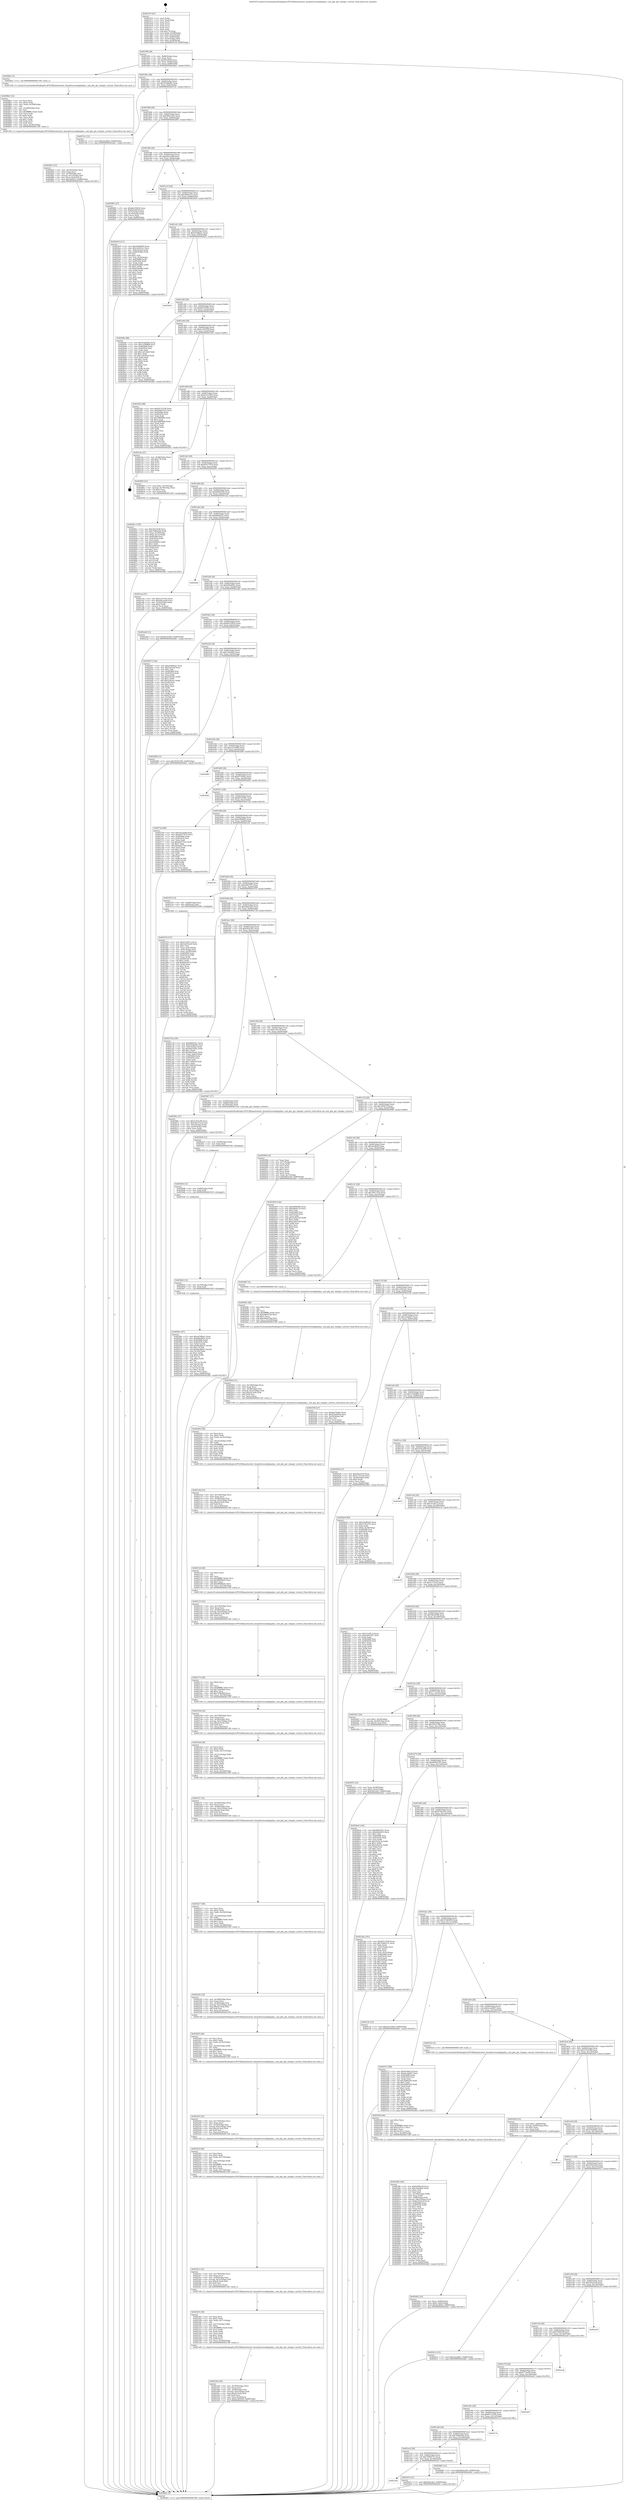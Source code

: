 digraph "0x401970" {
  label = "0x401970 (/mnt/c/Users/mathe/Desktop/tcc/POCII/binaries/extr_linuxdriversusbphyphy.c_usb_phy_get_charger_current_Final-ollvm.out::main(0))"
  labelloc = "t"
  node[shape=record]

  Entry [label="",width=0.3,height=0.3,shape=circle,fillcolor=black,style=filled]
  "0x40199f" [label="{
     0x40199f [29]\l
     | [instrs]\l
     &nbsp;&nbsp;0x40199f \<+3\>: mov -0x80(%rbp),%eax\l
     &nbsp;&nbsp;0x4019a2 \<+2\>: mov %eax,%ecx\l
     &nbsp;&nbsp;0x4019a4 \<+6\>: sub $0x8ec4f43f,%ecx\l
     &nbsp;&nbsp;0x4019aa \<+6\>: mov %eax,-0x84(%rbp)\l
     &nbsp;&nbsp;0x4019b0 \<+6\>: mov %ecx,-0x88(%rbp)\l
     &nbsp;&nbsp;0x4019b6 \<+6\>: je 00000000004028ac \<main+0xf3c\>\l
  }"]
  "0x4028ac" [label="{
     0x4028ac [5]\l
     | [instrs]\l
     &nbsp;&nbsp;0x4028ac \<+5\>: call 0000000000401160 \<next_i\>\l
     | [calls]\l
     &nbsp;&nbsp;0x401160 \{1\} (/mnt/c/Users/mathe/Desktop/tcc/POCII/binaries/extr_linuxdriversusbphyphy.c_usb_phy_get_charger_current_Final-ollvm.out::next_i)\l
  }"]
  "0x4019bc" [label="{
     0x4019bc [28]\l
     | [instrs]\l
     &nbsp;&nbsp;0x4019bc \<+5\>: jmp 00000000004019c1 \<main+0x51\>\l
     &nbsp;&nbsp;0x4019c1 \<+6\>: mov -0x84(%rbp),%eax\l
     &nbsp;&nbsp;0x4019c7 \<+5\>: sub $0x91bdbd9c,%eax\l
     &nbsp;&nbsp;0x4019cc \<+6\>: mov %eax,-0x8c(%rbp)\l
     &nbsp;&nbsp;0x4019d2 \<+6\>: je 00000000004027a1 \<main+0xe31\>\l
  }"]
  Exit [label="",width=0.3,height=0.3,shape=circle,fillcolor=black,style=filled,peripheries=2]
  "0x4027a1" [label="{
     0x4027a1 [12]\l
     | [instrs]\l
     &nbsp;&nbsp;0x4027a1 \<+7\>: movl $0x4aed642,-0x80(%rbp)\l
     &nbsp;&nbsp;0x4027a8 \<+5\>: jmp 0000000000402db1 \<main+0x1441\>\l
  }"]
  "0x4019d8" [label="{
     0x4019d8 [28]\l
     | [instrs]\l
     &nbsp;&nbsp;0x4019d8 \<+5\>: jmp 00000000004019dd \<main+0x6d\>\l
     &nbsp;&nbsp;0x4019dd \<+6\>: mov -0x84(%rbp),%eax\l
     &nbsp;&nbsp;0x4019e3 \<+5\>: sub $0x9462a393,%eax\l
     &nbsp;&nbsp;0x4019e8 \<+6\>: mov %eax,-0x90(%rbp)\l
     &nbsp;&nbsp;0x4019ee \<+6\>: je 0000000000402891 \<main+0xf21\>\l
  }"]
  "0x4029ec" [label="{
     0x4029ec [97]\l
     | [instrs]\l
     &nbsp;&nbsp;0x4029ec \<+5\>: mov $0xae5d8aa1,%eax\l
     &nbsp;&nbsp;0x4029f1 \<+5\>: mov $0xb9ba965c,%ecx\l
     &nbsp;&nbsp;0x4029f6 \<+8\>: mov 0x405068,%r8d\l
     &nbsp;&nbsp;0x4029fe \<+8\>: mov 0x405054,%r9d\l
     &nbsp;&nbsp;0x402a06 \<+3\>: mov %r8d,%r10d\l
     &nbsp;&nbsp;0x402a09 \<+7\>: add $0x9dcd8b37,%r10d\l
     &nbsp;&nbsp;0x402a10 \<+4\>: sub $0x1,%r10d\l
     &nbsp;&nbsp;0x402a14 \<+7\>: sub $0x9dcd8b37,%r10d\l
     &nbsp;&nbsp;0x402a1b \<+4\>: imul %r10d,%r8d\l
     &nbsp;&nbsp;0x402a1f \<+4\>: and $0x1,%r8d\l
     &nbsp;&nbsp;0x402a23 \<+4\>: cmp $0x0,%r8d\l
     &nbsp;&nbsp;0x402a27 \<+4\>: sete %r11b\l
     &nbsp;&nbsp;0x402a2b \<+4\>: cmp $0xa,%r9d\l
     &nbsp;&nbsp;0x402a2f \<+3\>: setl %bl\l
     &nbsp;&nbsp;0x402a32 \<+3\>: mov %r11b,%r14b\l
     &nbsp;&nbsp;0x402a35 \<+3\>: and %bl,%r14b\l
     &nbsp;&nbsp;0x402a38 \<+3\>: xor %bl,%r11b\l
     &nbsp;&nbsp;0x402a3b \<+3\>: or %r11b,%r14b\l
     &nbsp;&nbsp;0x402a3e \<+4\>: test $0x1,%r14b\l
     &nbsp;&nbsp;0x402a42 \<+3\>: cmovne %ecx,%eax\l
     &nbsp;&nbsp;0x402a45 \<+3\>: mov %eax,-0x80(%rbp)\l
     &nbsp;&nbsp;0x402a48 \<+5\>: jmp 0000000000402db1 \<main+0x1441\>\l
  }"]
  "0x402891" [label="{
     0x402891 [27]\l
     | [instrs]\l
     &nbsp;&nbsp;0x402891 \<+5\>: mov $0xbb235654,%eax\l
     &nbsp;&nbsp;0x402896 \<+5\>: mov $0x8ec4f43f,%ecx\l
     &nbsp;&nbsp;0x40289b \<+3\>: mov -0x7c(%rbp),%edx\l
     &nbsp;&nbsp;0x40289e \<+3\>: cmp -0x70(%rbp),%edx\l
     &nbsp;&nbsp;0x4028a1 \<+3\>: cmovl %ecx,%eax\l
     &nbsp;&nbsp;0x4028a4 \<+3\>: mov %eax,-0x80(%rbp)\l
     &nbsp;&nbsp;0x4028a7 \<+5\>: jmp 0000000000402db1 \<main+0x1441\>\l
  }"]
  "0x4019f4" [label="{
     0x4019f4 [28]\l
     | [instrs]\l
     &nbsp;&nbsp;0x4019f4 \<+5\>: jmp 00000000004019f9 \<main+0x89\>\l
     &nbsp;&nbsp;0x4019f9 \<+6\>: mov -0x84(%rbp),%eax\l
     &nbsp;&nbsp;0x4019ff \<+5\>: sub $0xa041aab9,%eax\l
     &nbsp;&nbsp;0x401a04 \<+6\>: mov %eax,-0x94(%rbp)\l
     &nbsp;&nbsp;0x401a0a \<+6\>: je 0000000000401f05 \<main+0x595\>\l
  }"]
  "0x4029e0" [label="{
     0x4029e0 [12]\l
     | [instrs]\l
     &nbsp;&nbsp;0x4029e0 \<+4\>: mov -0x78(%rbp),%rdx\l
     &nbsp;&nbsp;0x4029e4 \<+3\>: mov %rdx,%rdi\l
     &nbsp;&nbsp;0x4029e7 \<+5\>: call 0000000000401030 \<free@plt\>\l
     | [calls]\l
     &nbsp;&nbsp;0x401030 \{1\} (unknown)\l
  }"]
  "0x401f05" [label="{
     0x401f05\l
  }", style=dashed]
  "0x401a10" [label="{
     0x401a10 [28]\l
     | [instrs]\l
     &nbsp;&nbsp;0x401a10 \<+5\>: jmp 0000000000401a15 \<main+0xa5\>\l
     &nbsp;&nbsp;0x401a15 \<+6\>: mov -0x84(%rbp),%eax\l
     &nbsp;&nbsp;0x401a1b \<+5\>: sub $0xa8b9cc33,%eax\l
     &nbsp;&nbsp;0x401a20 \<+6\>: mov %eax,-0x98(%rbp)\l
     &nbsp;&nbsp;0x401a26 \<+6\>: je 00000000004024e9 \<main+0xb79\>\l
  }"]
  "0x4029d4" [label="{
     0x4029d4 [12]\l
     | [instrs]\l
     &nbsp;&nbsp;0x4029d4 \<+4\>: mov -0x68(%rbp),%rdx\l
     &nbsp;&nbsp;0x4029d8 \<+3\>: mov %rdx,%rdi\l
     &nbsp;&nbsp;0x4029db \<+5\>: call 0000000000401030 \<free@plt\>\l
     | [calls]\l
     &nbsp;&nbsp;0x401030 \{1\} (unknown)\l
  }"]
  "0x4024e9" [label="{
     0x4024e9 [111]\l
     | [instrs]\l
     &nbsp;&nbsp;0x4024e9 \<+5\>: mov $0xde9b0bf5,%eax\l
     &nbsp;&nbsp;0x4024ee \<+5\>: mov $0x1a941fa1,%ecx\l
     &nbsp;&nbsp;0x4024f3 \<+3\>: mov -0x6c(%rbp),%edx\l
     &nbsp;&nbsp;0x4024f6 \<+3\>: cmp -0x60(%rbp),%edx\l
     &nbsp;&nbsp;0x4024f9 \<+4\>: setl %sil\l
     &nbsp;&nbsp;0x4024fd \<+4\>: and $0x1,%sil\l
     &nbsp;&nbsp;0x402501 \<+4\>: mov %sil,-0x29(%rbp)\l
     &nbsp;&nbsp;0x402505 \<+7\>: mov 0x405068,%edx\l
     &nbsp;&nbsp;0x40250c \<+7\>: mov 0x405054,%edi\l
     &nbsp;&nbsp;0x402513 \<+3\>: mov %edx,%r8d\l
     &nbsp;&nbsp;0x402516 \<+7\>: add $0x839ed8d,%r8d\l
     &nbsp;&nbsp;0x40251d \<+4\>: sub $0x1,%r8d\l
     &nbsp;&nbsp;0x402521 \<+7\>: sub $0x839ed8d,%r8d\l
     &nbsp;&nbsp;0x402528 \<+4\>: imul %r8d,%edx\l
     &nbsp;&nbsp;0x40252c \<+3\>: and $0x1,%edx\l
     &nbsp;&nbsp;0x40252f \<+3\>: cmp $0x0,%edx\l
     &nbsp;&nbsp;0x402532 \<+4\>: sete %sil\l
     &nbsp;&nbsp;0x402536 \<+3\>: cmp $0xa,%edi\l
     &nbsp;&nbsp;0x402539 \<+4\>: setl %r9b\l
     &nbsp;&nbsp;0x40253d \<+3\>: mov %sil,%r10b\l
     &nbsp;&nbsp;0x402540 \<+3\>: and %r9b,%r10b\l
     &nbsp;&nbsp;0x402543 \<+3\>: xor %r9b,%sil\l
     &nbsp;&nbsp;0x402546 \<+3\>: or %sil,%r10b\l
     &nbsp;&nbsp;0x402549 \<+4\>: test $0x1,%r10b\l
     &nbsp;&nbsp;0x40254d \<+3\>: cmovne %ecx,%eax\l
     &nbsp;&nbsp;0x402550 \<+3\>: mov %eax,-0x80(%rbp)\l
     &nbsp;&nbsp;0x402553 \<+5\>: jmp 0000000000402db1 \<main+0x1441\>\l
  }"]
  "0x401a2c" [label="{
     0x401a2c [28]\l
     | [instrs]\l
     &nbsp;&nbsp;0x401a2c \<+5\>: jmp 0000000000401a31 \<main+0xc1\>\l
     &nbsp;&nbsp;0x401a31 \<+6\>: mov -0x84(%rbp),%eax\l
     &nbsp;&nbsp;0x401a37 \<+5\>: sub $0xae5d8aa1,%eax\l
     &nbsp;&nbsp;0x401a3c \<+6\>: mov %eax,-0x9c(%rbp)\l
     &nbsp;&nbsp;0x401a42 \<+6\>: je 0000000000402d51 \<main+0x13e1\>\l
  }"]
  "0x4029c8" [label="{
     0x4029c8 [12]\l
     | [instrs]\l
     &nbsp;&nbsp;0x4029c8 \<+4\>: mov -0x58(%rbp),%rdx\l
     &nbsp;&nbsp;0x4029cc \<+3\>: mov %rdx,%rdi\l
     &nbsp;&nbsp;0x4029cf \<+5\>: call 0000000000401030 \<free@plt\>\l
     | [calls]\l
     &nbsp;&nbsp;0x401030 \{1\} (unknown)\l
  }"]
  "0x402d51" [label="{
     0x402d51\l
  }", style=dashed]
  "0x401a48" [label="{
     0x401a48 [28]\l
     | [instrs]\l
     &nbsp;&nbsp;0x401a48 \<+5\>: jmp 0000000000401a4d \<main+0xdd\>\l
     &nbsp;&nbsp;0x401a4d \<+6\>: mov -0x84(%rbp),%eax\l
     &nbsp;&nbsp;0x401a53 \<+5\>: sub $0xb0321f65,%eax\l
     &nbsp;&nbsp;0x401a58 \<+6\>: mov %eax,-0xa0(%rbp)\l
     &nbsp;&nbsp;0x401a5e \<+6\>: je 0000000000402b8c \<main+0x121c\>\l
  }"]
  "0x4028e5" [label="{
     0x4028e5 [33]\l
     | [instrs]\l
     &nbsp;&nbsp;0x4028e5 \<+6\>: mov -0x18c(%rbp),%ecx\l
     &nbsp;&nbsp;0x4028eb \<+3\>: imul %eax,%ecx\l
     &nbsp;&nbsp;0x4028ee \<+4\>: mov -0x78(%rbp),%r8\l
     &nbsp;&nbsp;0x4028f2 \<+4\>: movslq -0x7c(%rbp),%r9\l
     &nbsp;&nbsp;0x4028f6 \<+4\>: mov %ecx,(%r8,%r9,4)\l
     &nbsp;&nbsp;0x4028fa \<+7\>: movl $0x3eb951f,-0x80(%rbp)\l
     &nbsp;&nbsp;0x402901 \<+5\>: jmp 0000000000402db1 \<main+0x1441\>\l
  }"]
  "0x402b8c" [label="{
     0x402b8c [88]\l
     | [instrs]\l
     &nbsp;&nbsp;0x402b8c \<+5\>: mov $0x5cbd0b42,%eax\l
     &nbsp;&nbsp;0x402b91 \<+5\>: mov $0x1e29fd68,%ecx\l
     &nbsp;&nbsp;0x402b96 \<+7\>: mov 0x405068,%edx\l
     &nbsp;&nbsp;0x402b9d \<+7\>: mov 0x405054,%esi\l
     &nbsp;&nbsp;0x402ba4 \<+2\>: mov %edx,%edi\l
     &nbsp;&nbsp;0x402ba6 \<+6\>: add $0x1cd534a9,%edi\l
     &nbsp;&nbsp;0x402bac \<+3\>: sub $0x1,%edi\l
     &nbsp;&nbsp;0x402baf \<+6\>: sub $0x1cd534a9,%edi\l
     &nbsp;&nbsp;0x402bb5 \<+3\>: imul %edi,%edx\l
     &nbsp;&nbsp;0x402bb8 \<+3\>: and $0x1,%edx\l
     &nbsp;&nbsp;0x402bbb \<+3\>: cmp $0x0,%edx\l
     &nbsp;&nbsp;0x402bbe \<+4\>: sete %r8b\l
     &nbsp;&nbsp;0x402bc2 \<+3\>: cmp $0xa,%esi\l
     &nbsp;&nbsp;0x402bc5 \<+4\>: setl %r9b\l
     &nbsp;&nbsp;0x402bc9 \<+3\>: mov %r8b,%r10b\l
     &nbsp;&nbsp;0x402bcc \<+3\>: and %r9b,%r10b\l
     &nbsp;&nbsp;0x402bcf \<+3\>: xor %r9b,%r8b\l
     &nbsp;&nbsp;0x402bd2 \<+3\>: or %r8b,%r10b\l
     &nbsp;&nbsp;0x402bd5 \<+4\>: test $0x1,%r10b\l
     &nbsp;&nbsp;0x402bd9 \<+3\>: cmovne %ecx,%eax\l
     &nbsp;&nbsp;0x402bdc \<+3\>: mov %eax,-0x80(%rbp)\l
     &nbsp;&nbsp;0x402bdf \<+5\>: jmp 0000000000402db1 \<main+0x1441\>\l
  }"]
  "0x401a64" [label="{
     0x401a64 [28]\l
     | [instrs]\l
     &nbsp;&nbsp;0x401a64 \<+5\>: jmp 0000000000401a69 \<main+0xf9\>\l
     &nbsp;&nbsp;0x401a69 \<+6\>: mov -0x84(%rbp),%eax\l
     &nbsp;&nbsp;0x401a6f \<+5\>: sub $0xb1a83959,%eax\l
     &nbsp;&nbsp;0x401a74 \<+6\>: mov %eax,-0xa4(%rbp)\l
     &nbsp;&nbsp;0x401a7a \<+6\>: je 0000000000402362 \<main+0x9f2\>\l
  }"]
  "0x4028b1" [label="{
     0x4028b1 [52]\l
     | [instrs]\l
     &nbsp;&nbsp;0x4028b1 \<+2\>: xor %ecx,%ecx\l
     &nbsp;&nbsp;0x4028b3 \<+5\>: mov $0x2,%edx\l
     &nbsp;&nbsp;0x4028b8 \<+6\>: mov %edx,-0x188(%rbp)\l
     &nbsp;&nbsp;0x4028be \<+1\>: cltd\l
     &nbsp;&nbsp;0x4028bf \<+6\>: mov -0x188(%rbp),%esi\l
     &nbsp;&nbsp;0x4028c5 \<+2\>: idiv %esi\l
     &nbsp;&nbsp;0x4028c7 \<+6\>: imul $0xfffffffe,%edx,%edx\l
     &nbsp;&nbsp;0x4028cd \<+2\>: mov %ecx,%edi\l
     &nbsp;&nbsp;0x4028cf \<+2\>: sub %edx,%edi\l
     &nbsp;&nbsp;0x4028d1 \<+2\>: mov %ecx,%edx\l
     &nbsp;&nbsp;0x4028d3 \<+3\>: sub $0x1,%edx\l
     &nbsp;&nbsp;0x4028d6 \<+2\>: add %edx,%edi\l
     &nbsp;&nbsp;0x4028d8 \<+2\>: sub %edi,%ecx\l
     &nbsp;&nbsp;0x4028da \<+6\>: mov %ecx,-0x18c(%rbp)\l
     &nbsp;&nbsp;0x4028e0 \<+5\>: call 0000000000401160 \<next_i\>\l
     | [calls]\l
     &nbsp;&nbsp;0x401160 \{1\} (/mnt/c/Users/mathe/Desktop/tcc/POCII/binaries/extr_linuxdriversusbphyphy.c_usb_phy_get_charger_current_Final-ollvm.out::next_i)\l
  }"]
  "0x402362" [label="{
     0x402362 [88]\l
     | [instrs]\l
     &nbsp;&nbsp;0x402362 \<+5\>: mov $0x697c3538,%eax\l
     &nbsp;&nbsp;0x402367 \<+5\>: mov $0x40605163,%ecx\l
     &nbsp;&nbsp;0x40236c \<+7\>: mov 0x405068,%edx\l
     &nbsp;&nbsp;0x402373 \<+7\>: mov 0x405054,%esi\l
     &nbsp;&nbsp;0x40237a \<+2\>: mov %edx,%edi\l
     &nbsp;&nbsp;0x40237c \<+6\>: sub $0x3f96060b,%edi\l
     &nbsp;&nbsp;0x402382 \<+3\>: sub $0x1,%edi\l
     &nbsp;&nbsp;0x402385 \<+6\>: add $0x3f96060b,%edi\l
     &nbsp;&nbsp;0x40238b \<+3\>: imul %edi,%edx\l
     &nbsp;&nbsp;0x40238e \<+3\>: and $0x1,%edx\l
     &nbsp;&nbsp;0x402391 \<+3\>: cmp $0x0,%edx\l
     &nbsp;&nbsp;0x402394 \<+4\>: sete %r8b\l
     &nbsp;&nbsp;0x402398 \<+3\>: cmp $0xa,%esi\l
     &nbsp;&nbsp;0x40239b \<+4\>: setl %r9b\l
     &nbsp;&nbsp;0x40239f \<+3\>: mov %r8b,%r10b\l
     &nbsp;&nbsp;0x4023a2 \<+3\>: and %r9b,%r10b\l
     &nbsp;&nbsp;0x4023a5 \<+3\>: xor %r9b,%r8b\l
     &nbsp;&nbsp;0x4023a8 \<+3\>: or %r8b,%r10b\l
     &nbsp;&nbsp;0x4023ab \<+4\>: test $0x1,%r10b\l
     &nbsp;&nbsp;0x4023af \<+3\>: cmovne %ecx,%eax\l
     &nbsp;&nbsp;0x4023b2 \<+3\>: mov %eax,-0x80(%rbp)\l
     &nbsp;&nbsp;0x4023b5 \<+5\>: jmp 0000000000402db1 \<main+0x1441\>\l
  }"]
  "0x401a80" [label="{
     0x401a80 [28]\l
     | [instrs]\l
     &nbsp;&nbsp;0x401a80 \<+5\>: jmp 0000000000401a85 \<main+0x115\>\l
     &nbsp;&nbsp;0x401a85 \<+6\>: mov -0x84(%rbp),%eax\l
     &nbsp;&nbsp;0x401a8b \<+5\>: sub $0xb3e15693,%eax\l
     &nbsp;&nbsp;0x401a90 \<+6\>: mov %eax,-0xa8(%rbp)\l
     &nbsp;&nbsp;0x401a96 \<+6\>: je 0000000000402c4a \<main+0x12da\>\l
  }"]
  "0x40281c" [label="{
     0x40281c [105]\l
     | [instrs]\l
     &nbsp;&nbsp;0x40281c \<+5\>: mov $0x1fe23ed9,%ecx\l
     &nbsp;&nbsp;0x402821 \<+5\>: mov $0x76d6ecbd,%edx\l
     &nbsp;&nbsp;0x402826 \<+4\>: mov %rax,-0x78(%rbp)\l
     &nbsp;&nbsp;0x40282a \<+7\>: movl $0x0,-0x7c(%rbp)\l
     &nbsp;&nbsp;0x402831 \<+7\>: mov 0x405068,%esi\l
     &nbsp;&nbsp;0x402838 \<+8\>: mov 0x405054,%r8d\l
     &nbsp;&nbsp;0x402840 \<+3\>: mov %esi,%r9d\l
     &nbsp;&nbsp;0x402843 \<+7\>: sub $0x220f0e02,%r9d\l
     &nbsp;&nbsp;0x40284a \<+4\>: sub $0x1,%r9d\l
     &nbsp;&nbsp;0x40284e \<+7\>: add $0x220f0e02,%r9d\l
     &nbsp;&nbsp;0x402855 \<+4\>: imul %r9d,%esi\l
     &nbsp;&nbsp;0x402859 \<+3\>: and $0x1,%esi\l
     &nbsp;&nbsp;0x40285c \<+3\>: cmp $0x0,%esi\l
     &nbsp;&nbsp;0x40285f \<+4\>: sete %r10b\l
     &nbsp;&nbsp;0x402863 \<+4\>: cmp $0xa,%r8d\l
     &nbsp;&nbsp;0x402867 \<+4\>: setl %r11b\l
     &nbsp;&nbsp;0x40286b \<+3\>: mov %r10b,%bl\l
     &nbsp;&nbsp;0x40286e \<+3\>: and %r11b,%bl\l
     &nbsp;&nbsp;0x402871 \<+3\>: xor %r11b,%r10b\l
     &nbsp;&nbsp;0x402874 \<+3\>: or %r10b,%bl\l
     &nbsp;&nbsp;0x402877 \<+3\>: test $0x1,%bl\l
     &nbsp;&nbsp;0x40287a \<+3\>: cmovne %edx,%ecx\l
     &nbsp;&nbsp;0x40287d \<+3\>: mov %ecx,-0x80(%rbp)\l
     &nbsp;&nbsp;0x402880 \<+5\>: jmp 0000000000402db1 \<main+0x1441\>\l
  }"]
  "0x402c4a" [label="{
     0x402c4a [21]\l
     | [instrs]\l
     &nbsp;&nbsp;0x402c4a \<+3\>: mov -0x38(%rbp),%eax\l
     &nbsp;&nbsp;0x402c4d \<+7\>: add $0x178,%rsp\l
     &nbsp;&nbsp;0x402c54 \<+1\>: pop %rbx\l
     &nbsp;&nbsp;0x402c55 \<+2\>: pop %r12\l
     &nbsp;&nbsp;0x402c57 \<+2\>: pop %r13\l
     &nbsp;&nbsp;0x402c59 \<+2\>: pop %r14\l
     &nbsp;&nbsp;0x402c5b \<+2\>: pop %r15\l
     &nbsp;&nbsp;0x402c5d \<+1\>: pop %rbp\l
     &nbsp;&nbsp;0x402c5e \<+1\>: ret\l
  }"]
  "0x401a9c" [label="{
     0x401a9c [28]\l
     | [instrs]\l
     &nbsp;&nbsp;0x401a9c \<+5\>: jmp 0000000000401aa1 \<main+0x131\>\l
     &nbsp;&nbsp;0x401aa1 \<+6\>: mov -0x84(%rbp),%eax\l
     &nbsp;&nbsp;0x401aa7 \<+5\>: sub $0xb5077970,%eax\l
     &nbsp;&nbsp;0x401aac \<+6\>: mov %eax,-0xac(%rbp)\l
     &nbsp;&nbsp;0x401ab2 \<+6\>: je 0000000000402805 \<main+0xe95\>\l
  }"]
  "0x4025f8" [label="{
     0x4025f8 [160]\l
     | [instrs]\l
     &nbsp;&nbsp;0x4025f8 \<+5\>: mov $0x6249b12f,%ecx\l
     &nbsp;&nbsp;0x4025fd \<+5\>: mov $0xc5dcfdb2,%edx\l
     &nbsp;&nbsp;0x402602 \<+3\>: mov $0x1,%sil\l
     &nbsp;&nbsp;0x402605 \<+2\>: xor %edi,%edi\l
     &nbsp;&nbsp;0x402607 \<+7\>: mov -0x184(%rbp),%r8d\l
     &nbsp;&nbsp;0x40260e \<+4\>: imul %eax,%r8d\l
     &nbsp;&nbsp;0x402612 \<+4\>: mov -0x68(%rbp),%r9\l
     &nbsp;&nbsp;0x402616 \<+4\>: movslq -0x6c(%rbp),%r10\l
     &nbsp;&nbsp;0x40261a \<+4\>: mov %r8d,(%r9,%r10,4)\l
     &nbsp;&nbsp;0x40261e \<+7\>: mov 0x405068,%eax\l
     &nbsp;&nbsp;0x402625 \<+8\>: mov 0x405054,%r8d\l
     &nbsp;&nbsp;0x40262d \<+3\>: sub $0x1,%edi\l
     &nbsp;&nbsp;0x402630 \<+3\>: mov %eax,%r11d\l
     &nbsp;&nbsp;0x402633 \<+3\>: add %edi,%r11d\l
     &nbsp;&nbsp;0x402636 \<+4\>: imul %r11d,%eax\l
     &nbsp;&nbsp;0x40263a \<+3\>: and $0x1,%eax\l
     &nbsp;&nbsp;0x40263d \<+3\>: cmp $0x0,%eax\l
     &nbsp;&nbsp;0x402640 \<+3\>: sete %bl\l
     &nbsp;&nbsp;0x402643 \<+4\>: cmp $0xa,%r8d\l
     &nbsp;&nbsp;0x402647 \<+4\>: setl %r14b\l
     &nbsp;&nbsp;0x40264b \<+3\>: mov %bl,%r15b\l
     &nbsp;&nbsp;0x40264e \<+4\>: xor $0xff,%r15b\l
     &nbsp;&nbsp;0x402652 \<+3\>: mov %r14b,%r12b\l
     &nbsp;&nbsp;0x402655 \<+4\>: xor $0xff,%r12b\l
     &nbsp;&nbsp;0x402659 \<+4\>: xor $0x0,%sil\l
     &nbsp;&nbsp;0x40265d \<+3\>: mov %r15b,%r13b\l
     &nbsp;&nbsp;0x402660 \<+4\>: and $0x0,%r13b\l
     &nbsp;&nbsp;0x402664 \<+3\>: and %sil,%bl\l
     &nbsp;&nbsp;0x402667 \<+3\>: mov %r12b,%al\l
     &nbsp;&nbsp;0x40266a \<+2\>: and $0x0,%al\l
     &nbsp;&nbsp;0x40266c \<+3\>: and %sil,%r14b\l
     &nbsp;&nbsp;0x40266f \<+3\>: or %bl,%r13b\l
     &nbsp;&nbsp;0x402672 \<+3\>: or %r14b,%al\l
     &nbsp;&nbsp;0x402675 \<+3\>: xor %al,%r13b\l
     &nbsp;&nbsp;0x402678 \<+3\>: or %r12b,%r15b\l
     &nbsp;&nbsp;0x40267b \<+4\>: xor $0xff,%r15b\l
     &nbsp;&nbsp;0x40267f \<+4\>: or $0x0,%sil\l
     &nbsp;&nbsp;0x402683 \<+3\>: and %sil,%r15b\l
     &nbsp;&nbsp;0x402686 \<+3\>: or %r15b,%r13b\l
     &nbsp;&nbsp;0x402689 \<+4\>: test $0x1,%r13b\l
     &nbsp;&nbsp;0x40268d \<+3\>: cmovne %edx,%ecx\l
     &nbsp;&nbsp;0x402690 \<+3\>: mov %ecx,-0x80(%rbp)\l
     &nbsp;&nbsp;0x402693 \<+5\>: jmp 0000000000402db1 \<main+0x1441\>\l
  }"]
  "0x402805" [label="{
     0x402805 [23]\l
     | [instrs]\l
     &nbsp;&nbsp;0x402805 \<+7\>: movl $0x1,-0x70(%rbp)\l
     &nbsp;&nbsp;0x40280c \<+4\>: movslq -0x70(%rbp),%rax\l
     &nbsp;&nbsp;0x402810 \<+4\>: shl $0x2,%rax\l
     &nbsp;&nbsp;0x402814 \<+3\>: mov %rax,%rdi\l
     &nbsp;&nbsp;0x402817 \<+5\>: call 0000000000401050 \<malloc@plt\>\l
     | [calls]\l
     &nbsp;&nbsp;0x401050 \{1\} (unknown)\l
  }"]
  "0x401ab8" [label="{
     0x401ab8 [28]\l
     | [instrs]\l
     &nbsp;&nbsp;0x401ab8 \<+5\>: jmp 0000000000401abd \<main+0x14d\>\l
     &nbsp;&nbsp;0x401abd \<+6\>: mov -0x84(%rbp),%eax\l
     &nbsp;&nbsp;0x401ac3 \<+5\>: sub $0xb8405530,%eax\l
     &nbsp;&nbsp;0x401ac8 \<+6\>: mov %eax,-0xb0(%rbp)\l
     &nbsp;&nbsp;0x401ace \<+6\>: je 0000000000401eea \<main+0x57a\>\l
  }"]
  "0x4025d0" [label="{
     0x4025d0 [40]\l
     | [instrs]\l
     &nbsp;&nbsp;0x4025d0 \<+5\>: mov $0x2,%ecx\l
     &nbsp;&nbsp;0x4025d5 \<+1\>: cltd\l
     &nbsp;&nbsp;0x4025d6 \<+2\>: idiv %ecx\l
     &nbsp;&nbsp;0x4025d8 \<+6\>: imul $0xfffffffe,%edx,%ecx\l
     &nbsp;&nbsp;0x4025de \<+6\>: add $0x5acf51c1,%ecx\l
     &nbsp;&nbsp;0x4025e4 \<+3\>: add $0x1,%ecx\l
     &nbsp;&nbsp;0x4025e7 \<+6\>: sub $0x5acf51c1,%ecx\l
     &nbsp;&nbsp;0x4025ed \<+6\>: mov %ecx,-0x184(%rbp)\l
     &nbsp;&nbsp;0x4025f3 \<+5\>: call 0000000000401160 \<next_i\>\l
     | [calls]\l
     &nbsp;&nbsp;0x401160 \{1\} (/mnt/c/Users/mathe/Desktop/tcc/POCII/binaries/extr_linuxdriversusbphyphy.c_usb_phy_get_charger_current_Final-ollvm.out::next_i)\l
  }"]
  "0x401eea" [label="{
     0x401eea [27]\l
     | [instrs]\l
     &nbsp;&nbsp;0x401eea \<+5\>: mov $0x2c1f7ee5,%eax\l
     &nbsp;&nbsp;0x401eef \<+5\>: mov $0xa041aab9,%ecx\l
     &nbsp;&nbsp;0x401ef4 \<+3\>: mov -0x34(%rbp),%edx\l
     &nbsp;&nbsp;0x401ef7 \<+3\>: cmp $0x2,%edx\l
     &nbsp;&nbsp;0x401efa \<+3\>: cmovne %ecx,%eax\l
     &nbsp;&nbsp;0x401efd \<+3\>: mov %eax,-0x80(%rbp)\l
     &nbsp;&nbsp;0x401f00 \<+5\>: jmp 0000000000402db1 \<main+0x1441\>\l
  }"]
  "0x401ad4" [label="{
     0x401ad4 [28]\l
     | [instrs]\l
     &nbsp;&nbsp;0x401ad4 \<+5\>: jmp 0000000000401ad9 \<main+0x169\>\l
     &nbsp;&nbsp;0x401ad9 \<+6\>: mov -0x84(%rbp),%eax\l
     &nbsp;&nbsp;0x401adf \<+5\>: sub $0xb8b65f21,%eax\l
     &nbsp;&nbsp;0x401ae4 \<+6\>: mov %eax,-0xb4(%rbp)\l
     &nbsp;&nbsp;0x401aea \<+6\>: je 0000000000402d02 \<main+0x1392\>\l
  }"]
  "0x402db1" [label="{
     0x402db1 [5]\l
     | [instrs]\l
     &nbsp;&nbsp;0x402db1 \<+5\>: jmp 000000000040199f \<main+0x2f\>\l
  }"]
  "0x401970" [label="{
     0x401970 [47]\l
     | [instrs]\l
     &nbsp;&nbsp;0x401970 \<+1\>: push %rbp\l
     &nbsp;&nbsp;0x401971 \<+3\>: mov %rsp,%rbp\l
     &nbsp;&nbsp;0x401974 \<+2\>: push %r15\l
     &nbsp;&nbsp;0x401976 \<+2\>: push %r14\l
     &nbsp;&nbsp;0x401978 \<+2\>: push %r13\l
     &nbsp;&nbsp;0x40197a \<+2\>: push %r12\l
     &nbsp;&nbsp;0x40197c \<+1\>: push %rbx\l
     &nbsp;&nbsp;0x40197d \<+7\>: sub $0x178,%rsp\l
     &nbsp;&nbsp;0x401984 \<+7\>: movl $0x0,-0x38(%rbp)\l
     &nbsp;&nbsp;0x40198b \<+3\>: mov %edi,-0x3c(%rbp)\l
     &nbsp;&nbsp;0x40198e \<+4\>: mov %rsi,-0x48(%rbp)\l
     &nbsp;&nbsp;0x401992 \<+3\>: mov -0x3c(%rbp),%edi\l
     &nbsp;&nbsp;0x401995 \<+3\>: mov %edi,-0x34(%rbp)\l
     &nbsp;&nbsp;0x401998 \<+7\>: movl $0xb8405530,-0x80(%rbp)\l
  }"]
  "0x402442" [label="{
     0x402442 [23]\l
     | [instrs]\l
     &nbsp;&nbsp;0x402442 \<+4\>: mov %rax,-0x68(%rbp)\l
     &nbsp;&nbsp;0x402446 \<+7\>: movl $0x0,-0x6c(%rbp)\l
     &nbsp;&nbsp;0x40244d \<+7\>: movl $0x4aed642,-0x80(%rbp)\l
     &nbsp;&nbsp;0x402454 \<+5\>: jmp 0000000000402db1 \<main+0x1441\>\l
  }"]
  "0x402d02" [label="{
     0x402d02\l
  }", style=dashed]
  "0x401af0" [label="{
     0x401af0 [28]\l
     | [instrs]\l
     &nbsp;&nbsp;0x401af0 \<+5\>: jmp 0000000000401af5 \<main+0x185\>\l
     &nbsp;&nbsp;0x401af5 \<+6\>: mov -0x84(%rbp),%eax\l
     &nbsp;&nbsp;0x401afb \<+5\>: sub $0xb9ba965c,%eax\l
     &nbsp;&nbsp;0x401b00 \<+6\>: mov %eax,-0xb8(%rbp)\l
     &nbsp;&nbsp;0x401b06 \<+6\>: je 0000000000402a4d \<main+0x10dd\>\l
  }"]
  "0x401ee0" [label="{
     0x401ee0\l
  }", style=dashed]
  "0x402a4d" [label="{
     0x402a4d [12]\l
     | [instrs]\l
     &nbsp;&nbsp;0x402a4d \<+7\>: movl $0xb0321f65,-0x80(%rbp)\l
     &nbsp;&nbsp;0x402a54 \<+5\>: jmp 0000000000402db1 \<main+0x1441\>\l
  }"]
  "0x401b0c" [label="{
     0x401b0c [28]\l
     | [instrs]\l
     &nbsp;&nbsp;0x401b0c \<+5\>: jmp 0000000000401b11 \<main+0x1a1\>\l
     &nbsp;&nbsp;0x401b11 \<+6\>: mov -0x84(%rbp),%eax\l
     &nbsp;&nbsp;0x401b17 \<+5\>: sub $0xbb235654,%eax\l
     &nbsp;&nbsp;0x401b1c \<+6\>: mov %eax,-0xbc(%rbp)\l
     &nbsp;&nbsp;0x401b22 \<+6\>: je 0000000000402927 \<main+0xfb7\>\l
  }"]
  "0x40241f" [label="{
     0x40241f [12]\l
     | [instrs]\l
     &nbsp;&nbsp;0x40241f \<+7\>: movl $0xf362cd21,-0x80(%rbp)\l
     &nbsp;&nbsp;0x402426 \<+5\>: jmp 0000000000402db1 \<main+0x1441\>\l
  }"]
  "0x402927" [label="{
     0x402927 [144]\l
     | [instrs]\l
     &nbsp;&nbsp;0x402927 \<+5\>: mov $0xae5d8aa1,%eax\l
     &nbsp;&nbsp;0x40292c \<+5\>: mov $0x1e81cfd,%ecx\l
     &nbsp;&nbsp;0x402931 \<+2\>: mov $0x1,%dl\l
     &nbsp;&nbsp;0x402933 \<+7\>: mov 0x405068,%esi\l
     &nbsp;&nbsp;0x40293a \<+7\>: mov 0x405054,%edi\l
     &nbsp;&nbsp;0x402941 \<+3\>: mov %esi,%r8d\l
     &nbsp;&nbsp;0x402944 \<+7\>: sub $0xcf3fc6ac,%r8d\l
     &nbsp;&nbsp;0x40294b \<+4\>: sub $0x1,%r8d\l
     &nbsp;&nbsp;0x40294f \<+7\>: add $0xcf3fc6ac,%r8d\l
     &nbsp;&nbsp;0x402956 \<+4\>: imul %r8d,%esi\l
     &nbsp;&nbsp;0x40295a \<+3\>: and $0x1,%esi\l
     &nbsp;&nbsp;0x40295d \<+3\>: cmp $0x0,%esi\l
     &nbsp;&nbsp;0x402960 \<+4\>: sete %r9b\l
     &nbsp;&nbsp;0x402964 \<+3\>: cmp $0xa,%edi\l
     &nbsp;&nbsp;0x402967 \<+4\>: setl %r10b\l
     &nbsp;&nbsp;0x40296b \<+3\>: mov %r9b,%r11b\l
     &nbsp;&nbsp;0x40296e \<+4\>: xor $0xff,%r11b\l
     &nbsp;&nbsp;0x402972 \<+3\>: mov %r10b,%bl\l
     &nbsp;&nbsp;0x402975 \<+3\>: xor $0xff,%bl\l
     &nbsp;&nbsp;0x402978 \<+3\>: xor $0x0,%dl\l
     &nbsp;&nbsp;0x40297b \<+3\>: mov %r11b,%r14b\l
     &nbsp;&nbsp;0x40297e \<+4\>: and $0x0,%r14b\l
     &nbsp;&nbsp;0x402982 \<+3\>: and %dl,%r9b\l
     &nbsp;&nbsp;0x402985 \<+3\>: mov %bl,%r15b\l
     &nbsp;&nbsp;0x402988 \<+4\>: and $0x0,%r15b\l
     &nbsp;&nbsp;0x40298c \<+3\>: and %dl,%r10b\l
     &nbsp;&nbsp;0x40298f \<+3\>: or %r9b,%r14b\l
     &nbsp;&nbsp;0x402992 \<+3\>: or %r10b,%r15b\l
     &nbsp;&nbsp;0x402995 \<+3\>: xor %r15b,%r14b\l
     &nbsp;&nbsp;0x402998 \<+3\>: or %bl,%r11b\l
     &nbsp;&nbsp;0x40299b \<+4\>: xor $0xff,%r11b\l
     &nbsp;&nbsp;0x40299f \<+3\>: or $0x0,%dl\l
     &nbsp;&nbsp;0x4029a2 \<+3\>: and %dl,%r11b\l
     &nbsp;&nbsp;0x4029a5 \<+3\>: or %r11b,%r14b\l
     &nbsp;&nbsp;0x4029a8 \<+4\>: test $0x1,%r14b\l
     &nbsp;&nbsp;0x4029ac \<+3\>: cmovne %ecx,%eax\l
     &nbsp;&nbsp;0x4029af \<+3\>: mov %eax,-0x80(%rbp)\l
     &nbsp;&nbsp;0x4029b2 \<+5\>: jmp 0000000000402db1 \<main+0x1441\>\l
  }"]
  "0x401b28" [label="{
     0x401b28 [28]\l
     | [instrs]\l
     &nbsp;&nbsp;0x401b28 \<+5\>: jmp 0000000000401b2d \<main+0x1bd\>\l
     &nbsp;&nbsp;0x401b2d \<+6\>: mov -0x84(%rbp),%eax\l
     &nbsp;&nbsp;0x401b33 \<+5\>: sub $0xc5dcfdb2,%eax\l
     &nbsp;&nbsp;0x401b38 \<+6\>: mov %eax,-0xc0(%rbp)\l
     &nbsp;&nbsp;0x401b3e \<+6\>: je 0000000000402698 \<main+0xd28\>\l
  }"]
  "0x401ec4" [label="{
     0x401ec4 [28]\l
     | [instrs]\l
     &nbsp;&nbsp;0x401ec4 \<+5\>: jmp 0000000000401ec9 \<main+0x559\>\l
     &nbsp;&nbsp;0x401ec9 \<+6\>: mov -0x84(%rbp),%eax\l
     &nbsp;&nbsp;0x401ecf \<+5\>: sub $0x7b90d721,%eax\l
     &nbsp;&nbsp;0x401ed4 \<+6\>: mov %eax,-0x144(%rbp)\l
     &nbsp;&nbsp;0x401eda \<+6\>: je 000000000040241f \<main+0xaaf\>\l
  }"]
  "0x402698" [label="{
     0x402698 [12]\l
     | [instrs]\l
     &nbsp;&nbsp;0x402698 \<+7\>: movl $0x3925276b,-0x80(%rbp)\l
     &nbsp;&nbsp;0x40269f \<+5\>: jmp 0000000000402db1 \<main+0x1441\>\l
  }"]
  "0x401b44" [label="{
     0x401b44 [28]\l
     | [instrs]\l
     &nbsp;&nbsp;0x401b44 \<+5\>: jmp 0000000000401b49 \<main+0x1d9\>\l
     &nbsp;&nbsp;0x401b49 \<+6\>: mov -0x84(%rbp),%eax\l
     &nbsp;&nbsp;0x401b4f \<+5\>: sub $0xce231885,%eax\l
     &nbsp;&nbsp;0x401b54 \<+6\>: mov %eax,-0xc4(%rbp)\l
     &nbsp;&nbsp;0x401b5a \<+6\>: je 0000000000402b80 \<main+0x1210\>\l
  }"]
  "0x402885" [label="{
     0x402885 [12]\l
     | [instrs]\l
     &nbsp;&nbsp;0x402885 \<+7\>: movl $0x9462a393,-0x80(%rbp)\l
     &nbsp;&nbsp;0x40288c \<+5\>: jmp 0000000000402db1 \<main+0x1441\>\l
  }"]
  "0x402b80" [label="{
     0x402b80\l
  }", style=dashed]
  "0x401b60" [label="{
     0x401b60 [28]\l
     | [instrs]\l
     &nbsp;&nbsp;0x401b60 \<+5\>: jmp 0000000000401b65 \<main+0x1f5\>\l
     &nbsp;&nbsp;0x401b65 \<+6\>: mov -0x84(%rbp),%eax\l
     &nbsp;&nbsp;0x401b6b \<+5\>: sub $0xd77f26ac,%eax\l
     &nbsp;&nbsp;0x401b70 \<+6\>: mov %eax,-0xc8(%rbp)\l
     &nbsp;&nbsp;0x401b76 \<+6\>: je 0000000000402d92 \<main+0x1422\>\l
  }"]
  "0x401ea8" [label="{
     0x401ea8 [28]\l
     | [instrs]\l
     &nbsp;&nbsp;0x401ea8 \<+5\>: jmp 0000000000401ead \<main+0x53d\>\l
     &nbsp;&nbsp;0x401ead \<+6\>: mov -0x84(%rbp),%eax\l
     &nbsp;&nbsp;0x401eb3 \<+5\>: sub $0x76d6ecbd,%eax\l
     &nbsp;&nbsp;0x401eb8 \<+6\>: mov %eax,-0x140(%rbp)\l
     &nbsp;&nbsp;0x401ebe \<+6\>: je 0000000000402885 \<main+0xf15\>\l
  }"]
  "0x402d92" [label="{
     0x402d92\l
  }", style=dashed]
  "0x401b7c" [label="{
     0x401b7c [28]\l
     | [instrs]\l
     &nbsp;&nbsp;0x401b7c \<+5\>: jmp 0000000000401b81 \<main+0x211\>\l
     &nbsp;&nbsp;0x401b81 \<+6\>: mov -0x84(%rbp),%eax\l
     &nbsp;&nbsp;0x401b87 \<+5\>: sub $0xdb37bdd1,%eax\l
     &nbsp;&nbsp;0x401b8c \<+6\>: mov %eax,-0xcc(%rbp)\l
     &nbsp;&nbsp;0x401b92 \<+6\>: je 00000000004027ad \<main+0xe3d\>\l
  }"]
  "0x402c7b" [label="{
     0x402c7b\l
  }", style=dashed]
  "0x4027ad" [label="{
     0x4027ad [88]\l
     | [instrs]\l
     &nbsp;&nbsp;0x4027ad \<+5\>: mov $0x1fe23ed9,%eax\l
     &nbsp;&nbsp;0x4027b2 \<+5\>: mov $0xb5077970,%ecx\l
     &nbsp;&nbsp;0x4027b7 \<+7\>: mov 0x405068,%edx\l
     &nbsp;&nbsp;0x4027be \<+7\>: mov 0x405054,%esi\l
     &nbsp;&nbsp;0x4027c5 \<+2\>: mov %edx,%edi\l
     &nbsp;&nbsp;0x4027c7 \<+6\>: sub $0xbad375ea,%edi\l
     &nbsp;&nbsp;0x4027cd \<+3\>: sub $0x1,%edi\l
     &nbsp;&nbsp;0x4027d0 \<+6\>: add $0xbad375ea,%edi\l
     &nbsp;&nbsp;0x4027d6 \<+3\>: imul %edi,%edx\l
     &nbsp;&nbsp;0x4027d9 \<+3\>: and $0x1,%edx\l
     &nbsp;&nbsp;0x4027dc \<+3\>: cmp $0x0,%edx\l
     &nbsp;&nbsp;0x4027df \<+4\>: sete %r8b\l
     &nbsp;&nbsp;0x4027e3 \<+3\>: cmp $0xa,%esi\l
     &nbsp;&nbsp;0x4027e6 \<+4\>: setl %r9b\l
     &nbsp;&nbsp;0x4027ea \<+3\>: mov %r8b,%r10b\l
     &nbsp;&nbsp;0x4027ed \<+3\>: and %r9b,%r10b\l
     &nbsp;&nbsp;0x4027f0 \<+3\>: xor %r9b,%r8b\l
     &nbsp;&nbsp;0x4027f3 \<+3\>: or %r8b,%r10b\l
     &nbsp;&nbsp;0x4027f6 \<+4\>: test $0x1,%r10b\l
     &nbsp;&nbsp;0x4027fa \<+3\>: cmovne %ecx,%eax\l
     &nbsp;&nbsp;0x4027fd \<+3\>: mov %eax,-0x80(%rbp)\l
     &nbsp;&nbsp;0x402800 \<+5\>: jmp 0000000000402db1 \<main+0x1441\>\l
  }"]
  "0x401b98" [label="{
     0x401b98 [28]\l
     | [instrs]\l
     &nbsp;&nbsp;0x401b98 \<+5\>: jmp 0000000000401b9d \<main+0x22d\>\l
     &nbsp;&nbsp;0x401b9d \<+6\>: mov -0x84(%rbp),%eax\l
     &nbsp;&nbsp;0x401ba3 \<+5\>: sub $0xde9b0bf5,%eax\l
     &nbsp;&nbsp;0x401ba8 \<+6\>: mov %eax,-0xd0(%rbp)\l
     &nbsp;&nbsp;0x401bae \<+6\>: je 0000000000402c9c \<main+0x132c\>\l
  }"]
  "0x401e8c" [label="{
     0x401e8c [28]\l
     | [instrs]\l
     &nbsp;&nbsp;0x401e8c \<+5\>: jmp 0000000000401e91 \<main+0x521\>\l
     &nbsp;&nbsp;0x401e91 \<+6\>: mov -0x84(%rbp),%eax\l
     &nbsp;&nbsp;0x401e97 \<+5\>: sub $0x697c3538,%eax\l
     &nbsp;&nbsp;0x401e9c \<+6\>: mov %eax,-0x13c(%rbp)\l
     &nbsp;&nbsp;0x401ea2 \<+6\>: je 0000000000402c7b \<main+0x130b\>\l
  }"]
  "0x402c9c" [label="{
     0x402c9c\l
  }", style=dashed]
  "0x401bb4" [label="{
     0x401bb4 [28]\l
     | [instrs]\l
     &nbsp;&nbsp;0x401bb4 \<+5\>: jmp 0000000000401bb9 \<main+0x249\>\l
     &nbsp;&nbsp;0x401bb9 \<+6\>: mov -0x84(%rbp),%eax\l
     &nbsp;&nbsp;0x401bbf \<+5\>: sub $0xeb0d79f7,%eax\l
     &nbsp;&nbsp;0x401bc4 \<+6\>: mov %eax,-0xd4(%rbp)\l
     &nbsp;&nbsp;0x401bca \<+6\>: je 0000000000401f70 \<main+0x600\>\l
  }"]
  "0x402a65" [label="{
     0x402a65\l
  }", style=dashed]
  "0x401f70" [label="{
     0x401f70 [13]\l
     | [instrs]\l
     &nbsp;&nbsp;0x401f70 \<+4\>: mov -0x48(%rbp),%rax\l
     &nbsp;&nbsp;0x401f74 \<+4\>: mov 0x8(%rax),%rdi\l
     &nbsp;&nbsp;0x401f78 \<+5\>: call 0000000000401060 \<atoi@plt\>\l
     | [calls]\l
     &nbsp;&nbsp;0x401060 \{1\} (unknown)\l
  }"]
  "0x401bd0" [label="{
     0x401bd0 [28]\l
     | [instrs]\l
     &nbsp;&nbsp;0x401bd0 \<+5\>: jmp 0000000000401bd5 \<main+0x265\>\l
     &nbsp;&nbsp;0x401bd5 \<+6\>: mov -0x84(%rbp),%eax\l
     &nbsp;&nbsp;0x401bdb \<+5\>: sub $0xefded203,%eax\l
     &nbsp;&nbsp;0x401be0 \<+6\>: mov %eax,-0xd8(%rbp)\l
     &nbsp;&nbsp;0x401be6 \<+6\>: je 0000000000402734 \<main+0xdc4\>\l
  }"]
  "0x401e70" [label="{
     0x401e70 [28]\l
     | [instrs]\l
     &nbsp;&nbsp;0x401e70 \<+5\>: jmp 0000000000401e75 \<main+0x505\>\l
     &nbsp;&nbsp;0x401e75 \<+6\>: mov -0x84(%rbp),%eax\l
     &nbsp;&nbsp;0x401e7b \<+5\>: sub $0x6773ea93,%eax\l
     &nbsp;&nbsp;0x401e80 \<+6\>: mov %eax,-0x138(%rbp)\l
     &nbsp;&nbsp;0x401e86 \<+6\>: je 0000000000402a65 \<main+0x10f5\>\l
  }"]
  "0x402734" [label="{
     0x402734 [109]\l
     | [instrs]\l
     &nbsp;&nbsp;0x402734 \<+5\>: mov $0xb8b65f21,%eax\l
     &nbsp;&nbsp;0x402739 \<+5\>: mov $0x91bdbd9c,%ecx\l
     &nbsp;&nbsp;0x40273e \<+3\>: mov -0x6c(%rbp),%edx\l
     &nbsp;&nbsp;0x402741 \<+6\>: sub $0x44d16adc,%edx\l
     &nbsp;&nbsp;0x402747 \<+3\>: add $0x1,%edx\l
     &nbsp;&nbsp;0x40274a \<+6\>: add $0x44d16adc,%edx\l
     &nbsp;&nbsp;0x402750 \<+3\>: mov %edx,-0x6c(%rbp)\l
     &nbsp;&nbsp;0x402753 \<+7\>: mov 0x405068,%edx\l
     &nbsp;&nbsp;0x40275a \<+7\>: mov 0x405054,%esi\l
     &nbsp;&nbsp;0x402761 \<+2\>: mov %edx,%edi\l
     &nbsp;&nbsp;0x402763 \<+6\>: add $0x17dfd32f,%edi\l
     &nbsp;&nbsp;0x402769 \<+3\>: sub $0x1,%edi\l
     &nbsp;&nbsp;0x40276c \<+6\>: sub $0x17dfd32f,%edi\l
     &nbsp;&nbsp;0x402772 \<+3\>: imul %edi,%edx\l
     &nbsp;&nbsp;0x402775 \<+3\>: and $0x1,%edx\l
     &nbsp;&nbsp;0x402778 \<+3\>: cmp $0x0,%edx\l
     &nbsp;&nbsp;0x40277b \<+4\>: sete %r8b\l
     &nbsp;&nbsp;0x40277f \<+3\>: cmp $0xa,%esi\l
     &nbsp;&nbsp;0x402782 \<+4\>: setl %r9b\l
     &nbsp;&nbsp;0x402786 \<+3\>: mov %r8b,%r10b\l
     &nbsp;&nbsp;0x402789 \<+3\>: and %r9b,%r10b\l
     &nbsp;&nbsp;0x40278c \<+3\>: xor %r9b,%r8b\l
     &nbsp;&nbsp;0x40278f \<+3\>: or %r8b,%r10b\l
     &nbsp;&nbsp;0x402792 \<+4\>: test $0x1,%r10b\l
     &nbsp;&nbsp;0x402796 \<+3\>: cmovne %ecx,%eax\l
     &nbsp;&nbsp;0x402799 \<+3\>: mov %eax,-0x80(%rbp)\l
     &nbsp;&nbsp;0x40279c \<+5\>: jmp 0000000000402db1 \<main+0x1441\>\l
  }"]
  "0x401bec" [label="{
     0x401bec [28]\l
     | [instrs]\l
     &nbsp;&nbsp;0x401bec \<+5\>: jmp 0000000000401bf1 \<main+0x281\>\l
     &nbsp;&nbsp;0x401bf1 \<+6\>: mov -0x84(%rbp),%eax\l
     &nbsp;&nbsp;0x401bf7 \<+5\>: sub $0xf362cd21,%eax\l
     &nbsp;&nbsp;0x401bfc \<+6\>: mov %eax,-0xdc(%rbp)\l
     &nbsp;&nbsp;0x401c02 \<+6\>: je 000000000040206c \<main+0x6fc\>\l
  }"]
  "0x402ca8" [label="{
     0x402ca8\l
  }", style=dashed]
  "0x40206c" [label="{
     0x40206c [27]\l
     | [instrs]\l
     &nbsp;&nbsp;0x40206c \<+5\>: mov $0x5c552c98,%eax\l
     &nbsp;&nbsp;0x402071 \<+5\>: mov $0x16b712cd,%ecx\l
     &nbsp;&nbsp;0x402076 \<+3\>: mov -0x5c(%rbp),%edx\l
     &nbsp;&nbsp;0x402079 \<+3\>: cmp -0x50(%rbp),%edx\l
     &nbsp;&nbsp;0x40207c \<+3\>: cmovl %ecx,%eax\l
     &nbsp;&nbsp;0x40207f \<+3\>: mov %eax,-0x80(%rbp)\l
     &nbsp;&nbsp;0x402082 \<+5\>: jmp 0000000000402db1 \<main+0x1441\>\l
  }"]
  "0x401c08" [label="{
     0x401c08 [28]\l
     | [instrs]\l
     &nbsp;&nbsp;0x401c08 \<+5\>: jmp 0000000000401c0d \<main+0x29d\>\l
     &nbsp;&nbsp;0x401c0d \<+6\>: mov -0x84(%rbp),%eax\l
     &nbsp;&nbsp;0x401c13 \<+5\>: sub $0x1e81cfd,%eax\l
     &nbsp;&nbsp;0x401c18 \<+6\>: mov %eax,-0xe0(%rbp)\l
     &nbsp;&nbsp;0x401c1e \<+6\>: je 00000000004029b7 \<main+0x1047\>\l
  }"]
  "0x401e54" [label="{
     0x401e54 [28]\l
     | [instrs]\l
     &nbsp;&nbsp;0x401e54 \<+5\>: jmp 0000000000401e59 \<main+0x4e9\>\l
     &nbsp;&nbsp;0x401e59 \<+6\>: mov -0x84(%rbp),%eax\l
     &nbsp;&nbsp;0x401e5f \<+5\>: sub $0x6249b12f,%eax\l
     &nbsp;&nbsp;0x401e64 \<+6\>: mov %eax,-0x134(%rbp)\l
     &nbsp;&nbsp;0x401e6a \<+6\>: je 0000000000402ca8 \<main+0x1338\>\l
  }"]
  "0x4029b7" [label="{
     0x4029b7 [17]\l
     | [instrs]\l
     &nbsp;&nbsp;0x4029b7 \<+4\>: mov -0x58(%rbp),%rdi\l
     &nbsp;&nbsp;0x4029bb \<+4\>: mov -0x68(%rbp),%rsi\l
     &nbsp;&nbsp;0x4029bf \<+4\>: mov -0x78(%rbp),%rdx\l
     &nbsp;&nbsp;0x4029c3 \<+5\>: call 00000000004015c0 \<usb_phy_get_charger_current\>\l
     | [calls]\l
     &nbsp;&nbsp;0x4015c0 \{1\} (/mnt/c/Users/mathe/Desktop/tcc/POCII/binaries/extr_linuxdriversusbphyphy.c_usb_phy_get_charger_current_Final-ollvm.out::usb_phy_get_charger_current)\l
  }"]
  "0x401c24" [label="{
     0x401c24 [28]\l
     | [instrs]\l
     &nbsp;&nbsp;0x401c24 \<+5\>: jmp 0000000000401c29 \<main+0x2b9\>\l
     &nbsp;&nbsp;0x401c29 \<+6\>: mov -0x84(%rbp),%eax\l
     &nbsp;&nbsp;0x401c2f \<+5\>: sub $0x3eb951f,%eax\l
     &nbsp;&nbsp;0x401c34 \<+6\>: mov %eax,-0xe4(%rbp)\l
     &nbsp;&nbsp;0x401c3a \<+6\>: je 0000000000402906 \<main+0xf96\>\l
  }"]
  "0x402a59" [label="{
     0x402a59\l
  }", style=dashed]
  "0x402906" [label="{
     0x402906 [33]\l
     | [instrs]\l
     &nbsp;&nbsp;0x402906 \<+2\>: xor %eax,%eax\l
     &nbsp;&nbsp;0x402908 \<+3\>: mov -0x7c(%rbp),%ecx\l
     &nbsp;&nbsp;0x40290b \<+2\>: mov %eax,%edx\l
     &nbsp;&nbsp;0x40290d \<+2\>: sub %ecx,%edx\l
     &nbsp;&nbsp;0x40290f \<+2\>: mov %eax,%ecx\l
     &nbsp;&nbsp;0x402911 \<+3\>: sub $0x1,%ecx\l
     &nbsp;&nbsp;0x402914 \<+2\>: add %ecx,%edx\l
     &nbsp;&nbsp;0x402916 \<+2\>: sub %edx,%eax\l
     &nbsp;&nbsp;0x402918 \<+3\>: mov %eax,-0x7c(%rbp)\l
     &nbsp;&nbsp;0x40291b \<+7\>: movl $0x9462a393,-0x80(%rbp)\l
     &nbsp;&nbsp;0x402922 \<+5\>: jmp 0000000000402db1 \<main+0x1441\>\l
  }"]
  "0x401c40" [label="{
     0x401c40 [28]\l
     | [instrs]\l
     &nbsp;&nbsp;0x401c40 \<+5\>: jmp 0000000000401c45 \<main+0x2d5\>\l
     &nbsp;&nbsp;0x401c45 \<+6\>: mov -0x84(%rbp),%eax\l
     &nbsp;&nbsp;0x401c4b \<+5\>: sub $0x4aed642,%eax\l
     &nbsp;&nbsp;0x401c50 \<+6\>: mov %eax,-0xe8(%rbp)\l
     &nbsp;&nbsp;0x401c56 \<+6\>: je 0000000000402459 \<main+0xae9\>\l
  }"]
  "0x40233b" [label="{
     0x40233b [39]\l
     | [instrs]\l
     &nbsp;&nbsp;0x40233b \<+6\>: mov -0x180(%rbp),%ecx\l
     &nbsp;&nbsp;0x402341 \<+3\>: imul %eax,%ecx\l
     &nbsp;&nbsp;0x402344 \<+4\>: mov -0x58(%rbp),%rsi\l
     &nbsp;&nbsp;0x402348 \<+4\>: movslq -0x5c(%rbp),%rdi\l
     &nbsp;&nbsp;0x40234c \<+4\>: imul $0x24,%rdi,%rdi\l
     &nbsp;&nbsp;0x402350 \<+3\>: add %rdi,%rsi\l
     &nbsp;&nbsp;0x402353 \<+3\>: mov %ecx,0x20(%rsi)\l
     &nbsp;&nbsp;0x402356 \<+7\>: movl $0xb1a83959,-0x80(%rbp)\l
     &nbsp;&nbsp;0x40235d \<+5\>: jmp 0000000000402db1 \<main+0x1441\>\l
  }"]
  "0x402459" [label="{
     0x402459 [144]\l
     | [instrs]\l
     &nbsp;&nbsp;0x402459 \<+5\>: mov $0xde9b0bf5,%eax\l
     &nbsp;&nbsp;0x40245e \<+5\>: mov $0xa8b9cc33,%ecx\l
     &nbsp;&nbsp;0x402463 \<+2\>: mov $0x1,%dl\l
     &nbsp;&nbsp;0x402465 \<+7\>: mov 0x405068,%esi\l
     &nbsp;&nbsp;0x40246c \<+7\>: mov 0x405054,%edi\l
     &nbsp;&nbsp;0x402473 \<+3\>: mov %esi,%r8d\l
     &nbsp;&nbsp;0x402476 \<+7\>: add $0x25262529,%r8d\l
     &nbsp;&nbsp;0x40247d \<+4\>: sub $0x1,%r8d\l
     &nbsp;&nbsp;0x402481 \<+7\>: sub $0x25262529,%r8d\l
     &nbsp;&nbsp;0x402488 \<+4\>: imul %r8d,%esi\l
     &nbsp;&nbsp;0x40248c \<+3\>: and $0x1,%esi\l
     &nbsp;&nbsp;0x40248f \<+3\>: cmp $0x0,%esi\l
     &nbsp;&nbsp;0x402492 \<+4\>: sete %r9b\l
     &nbsp;&nbsp;0x402496 \<+3\>: cmp $0xa,%edi\l
     &nbsp;&nbsp;0x402499 \<+4\>: setl %r10b\l
     &nbsp;&nbsp;0x40249d \<+3\>: mov %r9b,%r11b\l
     &nbsp;&nbsp;0x4024a0 \<+4\>: xor $0xff,%r11b\l
     &nbsp;&nbsp;0x4024a4 \<+3\>: mov %r10b,%bl\l
     &nbsp;&nbsp;0x4024a7 \<+3\>: xor $0xff,%bl\l
     &nbsp;&nbsp;0x4024aa \<+3\>: xor $0x0,%dl\l
     &nbsp;&nbsp;0x4024ad \<+3\>: mov %r11b,%r14b\l
     &nbsp;&nbsp;0x4024b0 \<+4\>: and $0x0,%r14b\l
     &nbsp;&nbsp;0x4024b4 \<+3\>: and %dl,%r9b\l
     &nbsp;&nbsp;0x4024b7 \<+3\>: mov %bl,%r15b\l
     &nbsp;&nbsp;0x4024ba \<+4\>: and $0x0,%r15b\l
     &nbsp;&nbsp;0x4024be \<+3\>: and %dl,%r10b\l
     &nbsp;&nbsp;0x4024c1 \<+3\>: or %r9b,%r14b\l
     &nbsp;&nbsp;0x4024c4 \<+3\>: or %r10b,%r15b\l
     &nbsp;&nbsp;0x4024c7 \<+3\>: xor %r15b,%r14b\l
     &nbsp;&nbsp;0x4024ca \<+3\>: or %bl,%r11b\l
     &nbsp;&nbsp;0x4024cd \<+4\>: xor $0xff,%r11b\l
     &nbsp;&nbsp;0x4024d1 \<+3\>: or $0x0,%dl\l
     &nbsp;&nbsp;0x4024d4 \<+3\>: and %dl,%r11b\l
     &nbsp;&nbsp;0x4024d7 \<+3\>: or %r11b,%r14b\l
     &nbsp;&nbsp;0x4024da \<+4\>: test $0x1,%r14b\l
     &nbsp;&nbsp;0x4024de \<+3\>: cmovne %ecx,%eax\l
     &nbsp;&nbsp;0x4024e1 \<+3\>: mov %eax,-0x80(%rbp)\l
     &nbsp;&nbsp;0x4024e4 \<+5\>: jmp 0000000000402db1 \<main+0x1441\>\l
  }"]
  "0x401c5c" [label="{
     0x401c5c [28]\l
     | [instrs]\l
     &nbsp;&nbsp;0x401c5c \<+5\>: jmp 0000000000401c61 \<main+0x2f1\>\l
     &nbsp;&nbsp;0x401c61 \<+6\>: mov -0x84(%rbp),%eax\l
     &nbsp;&nbsp;0x401c67 \<+5\>: sub $0x16b712cd,%eax\l
     &nbsp;&nbsp;0x401c6c \<+6\>: mov %eax,-0xec(%rbp)\l
     &nbsp;&nbsp;0x401c72 \<+6\>: je 0000000000402087 \<main+0x717\>\l
  }"]
  "0x402301" [label="{
     0x402301 [58]\l
     | [instrs]\l
     &nbsp;&nbsp;0x402301 \<+2\>: xor %ecx,%ecx\l
     &nbsp;&nbsp;0x402303 \<+5\>: mov $0x2,%edx\l
     &nbsp;&nbsp;0x402308 \<+6\>: mov %edx,-0x17c(%rbp)\l
     &nbsp;&nbsp;0x40230e \<+1\>: cltd\l
     &nbsp;&nbsp;0x40230f \<+7\>: mov -0x17c(%rbp),%r8d\l
     &nbsp;&nbsp;0x402316 \<+3\>: idiv %r8d\l
     &nbsp;&nbsp;0x402319 \<+6\>: imul $0xfffffffe,%edx,%edx\l
     &nbsp;&nbsp;0x40231f \<+3\>: mov %ecx,%r9d\l
     &nbsp;&nbsp;0x402322 \<+3\>: sub %edx,%r9d\l
     &nbsp;&nbsp;0x402325 \<+2\>: mov %ecx,%edx\l
     &nbsp;&nbsp;0x402327 \<+3\>: sub $0x1,%edx\l
     &nbsp;&nbsp;0x40232a \<+3\>: add %edx,%r9d\l
     &nbsp;&nbsp;0x40232d \<+3\>: sub %r9d,%ecx\l
     &nbsp;&nbsp;0x402330 \<+6\>: mov %ecx,-0x180(%rbp)\l
     &nbsp;&nbsp;0x402336 \<+5\>: call 0000000000401160 \<next_i\>\l
     | [calls]\l
     &nbsp;&nbsp;0x401160 \{1\} (/mnt/c/Users/mathe/Desktop/tcc/POCII/binaries/extr_linuxdriversusbphyphy.c_usb_phy_get_charger_current_Final-ollvm.out::next_i)\l
  }"]
  "0x402087" [label="{
     0x402087 [5]\l
     | [instrs]\l
     &nbsp;&nbsp;0x402087 \<+5\>: call 0000000000401160 \<next_i\>\l
     | [calls]\l
     &nbsp;&nbsp;0x401160 \{1\} (/mnt/c/Users/mathe/Desktop/tcc/POCII/binaries/extr_linuxdriversusbphyphy.c_usb_phy_get_charger_current_Final-ollvm.out::next_i)\l
  }"]
  "0x401c78" [label="{
     0x401c78 [28]\l
     | [instrs]\l
     &nbsp;&nbsp;0x401c78 \<+5\>: jmp 0000000000401c7d \<main+0x30d\>\l
     &nbsp;&nbsp;0x401c7d \<+6\>: mov -0x84(%rbp),%eax\l
     &nbsp;&nbsp;0x401c83 \<+5\>: sub $0x1a941fa1,%eax\l
     &nbsp;&nbsp;0x401c88 \<+6\>: mov %eax,-0xf0(%rbp)\l
     &nbsp;&nbsp;0x401c8e \<+6\>: je 0000000000402558 \<main+0xbe8\>\l
  }"]
  "0x4022e1" [label="{
     0x4022e1 [32]\l
     | [instrs]\l
     &nbsp;&nbsp;0x4022e1 \<+6\>: mov -0x178(%rbp),%ecx\l
     &nbsp;&nbsp;0x4022e7 \<+3\>: imul %eax,%ecx\l
     &nbsp;&nbsp;0x4022ea \<+4\>: mov -0x58(%rbp),%rsi\l
     &nbsp;&nbsp;0x4022ee \<+4\>: movslq -0x5c(%rbp),%rdi\l
     &nbsp;&nbsp;0x4022f2 \<+4\>: imul $0x24,%rdi,%rdi\l
     &nbsp;&nbsp;0x4022f6 \<+3\>: add %rdi,%rsi\l
     &nbsp;&nbsp;0x4022f9 \<+3\>: mov %ecx,0x1c(%rsi)\l
     &nbsp;&nbsp;0x4022fc \<+5\>: call 0000000000401160 \<next_i\>\l
     | [calls]\l
     &nbsp;&nbsp;0x401160 \{1\} (/mnt/c/Users/mathe/Desktop/tcc/POCII/binaries/extr_linuxdriversusbphyphy.c_usb_phy_get_charger_current_Final-ollvm.out::next_i)\l
  }"]
  "0x402558" [label="{
     0x402558 [27]\l
     | [instrs]\l
     &nbsp;&nbsp;0x402558 \<+5\>: mov $0xdb37bdd1,%eax\l
     &nbsp;&nbsp;0x40255d \<+5\>: mov $0x47b46569,%ecx\l
     &nbsp;&nbsp;0x402562 \<+3\>: mov -0x29(%rbp),%dl\l
     &nbsp;&nbsp;0x402565 \<+3\>: test $0x1,%dl\l
     &nbsp;&nbsp;0x402568 \<+3\>: cmovne %ecx,%eax\l
     &nbsp;&nbsp;0x40256b \<+3\>: mov %eax,-0x80(%rbp)\l
     &nbsp;&nbsp;0x40256e \<+5\>: jmp 0000000000402db1 \<main+0x1441\>\l
  }"]
  "0x401c94" [label="{
     0x401c94 [28]\l
     | [instrs]\l
     &nbsp;&nbsp;0x401c94 \<+5\>: jmp 0000000000401c99 \<main+0x329\>\l
     &nbsp;&nbsp;0x401c99 \<+6\>: mov -0x84(%rbp),%eax\l
     &nbsp;&nbsp;0x401c9f \<+5\>: sub $0x1baddfa7,%eax\l
     &nbsp;&nbsp;0x401ca4 \<+6\>: mov %eax,-0xf4(%rbp)\l
     &nbsp;&nbsp;0x401caa \<+6\>: je 0000000000402026 \<main+0x6b6\>\l
  }"]
  "0x4022b3" [label="{
     0x4022b3 [46]\l
     | [instrs]\l
     &nbsp;&nbsp;0x4022b3 \<+2\>: xor %ecx,%ecx\l
     &nbsp;&nbsp;0x4022b5 \<+5\>: mov $0x2,%edx\l
     &nbsp;&nbsp;0x4022ba \<+6\>: mov %edx,-0x174(%rbp)\l
     &nbsp;&nbsp;0x4022c0 \<+1\>: cltd\l
     &nbsp;&nbsp;0x4022c1 \<+7\>: mov -0x174(%rbp),%r8d\l
     &nbsp;&nbsp;0x4022c8 \<+3\>: idiv %r8d\l
     &nbsp;&nbsp;0x4022cb \<+6\>: imul $0xfffffffe,%edx,%edx\l
     &nbsp;&nbsp;0x4022d1 \<+3\>: sub $0x1,%ecx\l
     &nbsp;&nbsp;0x4022d4 \<+2\>: sub %ecx,%edx\l
     &nbsp;&nbsp;0x4022d6 \<+6\>: mov %edx,-0x178(%rbp)\l
     &nbsp;&nbsp;0x4022dc \<+5\>: call 0000000000401160 \<next_i\>\l
     | [calls]\l
     &nbsp;&nbsp;0x401160 \{1\} (/mnt/c/Users/mathe/Desktop/tcc/POCII/binaries/extr_linuxdriversusbphyphy.c_usb_phy_get_charger_current_Final-ollvm.out::next_i)\l
  }"]
  "0x402026" [label="{
     0x402026 [27]\l
     | [instrs]\l
     &nbsp;&nbsp;0x402026 \<+5\>: mov $0x5f3a3ec0,%eax\l
     &nbsp;&nbsp;0x40202b \<+5\>: mov $0x3772ceeb,%ecx\l
     &nbsp;&nbsp;0x402030 \<+3\>: mov -0x30(%rbp),%edx\l
     &nbsp;&nbsp;0x402033 \<+3\>: cmp $0x0,%edx\l
     &nbsp;&nbsp;0x402036 \<+3\>: cmove %ecx,%eax\l
     &nbsp;&nbsp;0x402039 \<+3\>: mov %eax,-0x80(%rbp)\l
     &nbsp;&nbsp;0x40203c \<+5\>: jmp 0000000000402db1 \<main+0x1441\>\l
  }"]
  "0x401cb0" [label="{
     0x401cb0 [28]\l
     | [instrs]\l
     &nbsp;&nbsp;0x401cb0 \<+5\>: jmp 0000000000401cb5 \<main+0x345\>\l
     &nbsp;&nbsp;0x401cb5 \<+6\>: mov -0x84(%rbp),%eax\l
     &nbsp;&nbsp;0x401cbb \<+5\>: sub $0x1e29fd68,%eax\l
     &nbsp;&nbsp;0x401cc0 \<+6\>: mov %eax,-0xf8(%rbp)\l
     &nbsp;&nbsp;0x401cc6 \<+6\>: je 0000000000402be4 \<main+0x1274\>\l
  }"]
  "0x402293" [label="{
     0x402293 [32]\l
     | [instrs]\l
     &nbsp;&nbsp;0x402293 \<+6\>: mov -0x170(%rbp),%ecx\l
     &nbsp;&nbsp;0x402299 \<+3\>: imul %eax,%ecx\l
     &nbsp;&nbsp;0x40229c \<+4\>: mov -0x58(%rbp),%rsi\l
     &nbsp;&nbsp;0x4022a0 \<+4\>: movslq -0x5c(%rbp),%rdi\l
     &nbsp;&nbsp;0x4022a4 \<+4\>: imul $0x24,%rdi,%rdi\l
     &nbsp;&nbsp;0x4022a8 \<+3\>: add %rdi,%rsi\l
     &nbsp;&nbsp;0x4022ab \<+3\>: mov %ecx,0x18(%rsi)\l
     &nbsp;&nbsp;0x4022ae \<+5\>: call 0000000000401160 \<next_i\>\l
     | [calls]\l
     &nbsp;&nbsp;0x401160 \{1\} (/mnt/c/Users/mathe/Desktop/tcc/POCII/binaries/extr_linuxdriversusbphyphy.c_usb_phy_get_charger_current_Final-ollvm.out::next_i)\l
  }"]
  "0x402be4" [label="{
     0x402be4 [90]\l
     | [instrs]\l
     &nbsp;&nbsp;0x402be4 \<+5\>: mov $0x5cbd0b42,%eax\l
     &nbsp;&nbsp;0x402be9 \<+5\>: mov $0x4736cd72,%ecx\l
     &nbsp;&nbsp;0x402bee \<+2\>: xor %edx,%edx\l
     &nbsp;&nbsp;0x402bf0 \<+7\>: movl $0x0,-0x38(%rbp)\l
     &nbsp;&nbsp;0x402bf7 \<+7\>: mov 0x405068,%esi\l
     &nbsp;&nbsp;0x402bfe \<+7\>: mov 0x405054,%edi\l
     &nbsp;&nbsp;0x402c05 \<+3\>: sub $0x1,%edx\l
     &nbsp;&nbsp;0x402c08 \<+3\>: mov %esi,%r8d\l
     &nbsp;&nbsp;0x402c0b \<+3\>: add %edx,%r8d\l
     &nbsp;&nbsp;0x402c0e \<+4\>: imul %r8d,%esi\l
     &nbsp;&nbsp;0x402c12 \<+3\>: and $0x1,%esi\l
     &nbsp;&nbsp;0x402c15 \<+3\>: cmp $0x0,%esi\l
     &nbsp;&nbsp;0x402c18 \<+4\>: sete %r9b\l
     &nbsp;&nbsp;0x402c1c \<+3\>: cmp $0xa,%edi\l
     &nbsp;&nbsp;0x402c1f \<+4\>: setl %r10b\l
     &nbsp;&nbsp;0x402c23 \<+3\>: mov %r9b,%r11b\l
     &nbsp;&nbsp;0x402c26 \<+3\>: and %r10b,%r11b\l
     &nbsp;&nbsp;0x402c29 \<+3\>: xor %r10b,%r9b\l
     &nbsp;&nbsp;0x402c2c \<+3\>: or %r9b,%r11b\l
     &nbsp;&nbsp;0x402c2f \<+4\>: test $0x1,%r11b\l
     &nbsp;&nbsp;0x402c33 \<+3\>: cmovne %ecx,%eax\l
     &nbsp;&nbsp;0x402c36 \<+3\>: mov %eax,-0x80(%rbp)\l
     &nbsp;&nbsp;0x402c39 \<+5\>: jmp 0000000000402db1 \<main+0x1441\>\l
  }"]
  "0x401ccc" [label="{
     0x401ccc [28]\l
     | [instrs]\l
     &nbsp;&nbsp;0x401ccc \<+5\>: jmp 0000000000401cd1 \<main+0x361\>\l
     &nbsp;&nbsp;0x401cd1 \<+6\>: mov -0x84(%rbp),%eax\l
     &nbsp;&nbsp;0x401cd7 \<+5\>: sub $0x1fe23ed9,%eax\l
     &nbsp;&nbsp;0x401cdc \<+6\>: mov %eax,-0xfc(%rbp)\l
     &nbsp;&nbsp;0x401ce2 \<+6\>: je 0000000000402d23 \<main+0x13b3\>\l
  }"]
  "0x402265" [label="{
     0x402265 [46]\l
     | [instrs]\l
     &nbsp;&nbsp;0x402265 \<+2\>: xor %ecx,%ecx\l
     &nbsp;&nbsp;0x402267 \<+5\>: mov $0x2,%edx\l
     &nbsp;&nbsp;0x40226c \<+6\>: mov %edx,-0x16c(%rbp)\l
     &nbsp;&nbsp;0x402272 \<+1\>: cltd\l
     &nbsp;&nbsp;0x402273 \<+7\>: mov -0x16c(%rbp),%r8d\l
     &nbsp;&nbsp;0x40227a \<+3\>: idiv %r8d\l
     &nbsp;&nbsp;0x40227d \<+6\>: imul $0xfffffffe,%edx,%edx\l
     &nbsp;&nbsp;0x402283 \<+3\>: sub $0x1,%ecx\l
     &nbsp;&nbsp;0x402286 \<+2\>: sub %ecx,%edx\l
     &nbsp;&nbsp;0x402288 \<+6\>: mov %edx,-0x170(%rbp)\l
     &nbsp;&nbsp;0x40228e \<+5\>: call 0000000000401160 \<next_i\>\l
     | [calls]\l
     &nbsp;&nbsp;0x401160 \{1\} (/mnt/c/Users/mathe/Desktop/tcc/POCII/binaries/extr_linuxdriversusbphyphy.c_usb_phy_get_charger_current_Final-ollvm.out::next_i)\l
  }"]
  "0x402d23" [label="{
     0x402d23\l
  }", style=dashed]
  "0x401ce8" [label="{
     0x401ce8 [28]\l
     | [instrs]\l
     &nbsp;&nbsp;0x401ce8 \<+5\>: jmp 0000000000401ced \<main+0x37d\>\l
     &nbsp;&nbsp;0x401ced \<+6\>: mov -0x84(%rbp),%eax\l
     &nbsp;&nbsp;0x401cf3 \<+5\>: sub $0x21cdf1c2,%eax\l
     &nbsp;&nbsp;0x401cf8 \<+6\>: mov %eax,-0x100(%rbp)\l
     &nbsp;&nbsp;0x401cfe \<+6\>: je 0000000000402c5f \<main+0x12ef\>\l
  }"]
  "0x402245" [label="{
     0x402245 [32]\l
     | [instrs]\l
     &nbsp;&nbsp;0x402245 \<+6\>: mov -0x168(%rbp),%ecx\l
     &nbsp;&nbsp;0x40224b \<+3\>: imul %eax,%ecx\l
     &nbsp;&nbsp;0x40224e \<+4\>: mov -0x58(%rbp),%rsi\l
     &nbsp;&nbsp;0x402252 \<+4\>: movslq -0x5c(%rbp),%rdi\l
     &nbsp;&nbsp;0x402256 \<+4\>: imul $0x24,%rdi,%rdi\l
     &nbsp;&nbsp;0x40225a \<+3\>: add %rdi,%rsi\l
     &nbsp;&nbsp;0x40225d \<+3\>: mov %ecx,0x14(%rsi)\l
     &nbsp;&nbsp;0x402260 \<+5\>: call 0000000000401160 \<next_i\>\l
     | [calls]\l
     &nbsp;&nbsp;0x401160 \{1\} (/mnt/c/Users/mathe/Desktop/tcc/POCII/binaries/extr_linuxdriversusbphyphy.c_usb_phy_get_charger_current_Final-ollvm.out::next_i)\l
  }"]
  "0x402c5f" [label="{
     0x402c5f\l
  }", style=dashed]
  "0x401d04" [label="{
     0x401d04 [28]\l
     | [instrs]\l
     &nbsp;&nbsp;0x401d04 \<+5\>: jmp 0000000000401d09 \<main+0x399\>\l
     &nbsp;&nbsp;0x401d09 \<+6\>: mov -0x84(%rbp),%eax\l
     &nbsp;&nbsp;0x401d0f \<+5\>: sub $0x2c1f7ee5,%eax\l
     &nbsp;&nbsp;0x401d14 \<+6\>: mov %eax,-0x104(%rbp)\l
     &nbsp;&nbsp;0x401d1a \<+6\>: je 0000000000401f1d \<main+0x5ad\>\l
  }"]
  "0x402217" [label="{
     0x402217 [46]\l
     | [instrs]\l
     &nbsp;&nbsp;0x402217 \<+2\>: xor %ecx,%ecx\l
     &nbsp;&nbsp;0x402219 \<+5\>: mov $0x2,%edx\l
     &nbsp;&nbsp;0x40221e \<+6\>: mov %edx,-0x164(%rbp)\l
     &nbsp;&nbsp;0x402224 \<+1\>: cltd\l
     &nbsp;&nbsp;0x402225 \<+7\>: mov -0x164(%rbp),%r8d\l
     &nbsp;&nbsp;0x40222c \<+3\>: idiv %r8d\l
     &nbsp;&nbsp;0x40222f \<+6\>: imul $0xfffffffe,%edx,%edx\l
     &nbsp;&nbsp;0x402235 \<+3\>: sub $0x1,%ecx\l
     &nbsp;&nbsp;0x402238 \<+2\>: sub %ecx,%edx\l
     &nbsp;&nbsp;0x40223a \<+6\>: mov %edx,-0x168(%rbp)\l
     &nbsp;&nbsp;0x402240 \<+5\>: call 0000000000401160 \<next_i\>\l
     | [calls]\l
     &nbsp;&nbsp;0x401160 \{1\} (/mnt/c/Users/mathe/Desktop/tcc/POCII/binaries/extr_linuxdriversusbphyphy.c_usb_phy_get_charger_current_Final-ollvm.out::next_i)\l
  }"]
  "0x401f1d" [label="{
     0x401f1d [83]\l
     | [instrs]\l
     &nbsp;&nbsp;0x401f1d \<+5\>: mov $0x21cdf1c2,%eax\l
     &nbsp;&nbsp;0x401f22 \<+5\>: mov $0xeb0d79f7,%ecx\l
     &nbsp;&nbsp;0x401f27 \<+2\>: xor %edx,%edx\l
     &nbsp;&nbsp;0x401f29 \<+7\>: mov 0x405068,%esi\l
     &nbsp;&nbsp;0x401f30 \<+7\>: mov 0x405054,%edi\l
     &nbsp;&nbsp;0x401f37 \<+3\>: sub $0x1,%edx\l
     &nbsp;&nbsp;0x401f3a \<+3\>: mov %esi,%r8d\l
     &nbsp;&nbsp;0x401f3d \<+3\>: add %edx,%r8d\l
     &nbsp;&nbsp;0x401f40 \<+4\>: imul %r8d,%esi\l
     &nbsp;&nbsp;0x401f44 \<+3\>: and $0x1,%esi\l
     &nbsp;&nbsp;0x401f47 \<+3\>: cmp $0x0,%esi\l
     &nbsp;&nbsp;0x401f4a \<+4\>: sete %r9b\l
     &nbsp;&nbsp;0x401f4e \<+3\>: cmp $0xa,%edi\l
     &nbsp;&nbsp;0x401f51 \<+4\>: setl %r10b\l
     &nbsp;&nbsp;0x401f55 \<+3\>: mov %r9b,%r11b\l
     &nbsp;&nbsp;0x401f58 \<+3\>: and %r10b,%r11b\l
     &nbsp;&nbsp;0x401f5b \<+3\>: xor %r10b,%r9b\l
     &nbsp;&nbsp;0x401f5e \<+3\>: or %r9b,%r11b\l
     &nbsp;&nbsp;0x401f61 \<+4\>: test $0x1,%r11b\l
     &nbsp;&nbsp;0x401f65 \<+3\>: cmovne %ecx,%eax\l
     &nbsp;&nbsp;0x401f68 \<+3\>: mov %eax,-0x80(%rbp)\l
     &nbsp;&nbsp;0x401f6b \<+5\>: jmp 0000000000402db1 \<main+0x1441\>\l
  }"]
  "0x401d20" [label="{
     0x401d20 [28]\l
     | [instrs]\l
     &nbsp;&nbsp;0x401d20 \<+5\>: jmp 0000000000401d25 \<main+0x3b5\>\l
     &nbsp;&nbsp;0x401d25 \<+6\>: mov -0x84(%rbp),%eax\l
     &nbsp;&nbsp;0x401d2b \<+5\>: sub $0x30bc8c98,%eax\l
     &nbsp;&nbsp;0x401d30 \<+6\>: mov %eax,-0x108(%rbp)\l
     &nbsp;&nbsp;0x401d36 \<+6\>: je 0000000000402af5 \<main+0x1185\>\l
  }"]
  "0x401f7d" [label="{
     0x401f7d [157]\l
     | [instrs]\l
     &nbsp;&nbsp;0x401f7d \<+5\>: mov $0x21cdf1c2,%ecx\l
     &nbsp;&nbsp;0x401f82 \<+5\>: mov $0x5e825ea9,%edx\l
     &nbsp;&nbsp;0x401f87 \<+3\>: mov $0x1,%sil\l
     &nbsp;&nbsp;0x401f8a \<+3\>: mov %eax,-0x4c(%rbp)\l
     &nbsp;&nbsp;0x401f8d \<+3\>: mov -0x4c(%rbp),%eax\l
     &nbsp;&nbsp;0x401f90 \<+3\>: mov %eax,-0x30(%rbp)\l
     &nbsp;&nbsp;0x401f93 \<+7\>: mov 0x405068,%eax\l
     &nbsp;&nbsp;0x401f9a \<+8\>: mov 0x405054,%r8d\l
     &nbsp;&nbsp;0x401fa2 \<+3\>: mov %eax,%r9d\l
     &nbsp;&nbsp;0x401fa5 \<+7\>: sub $0x9045a07e,%r9d\l
     &nbsp;&nbsp;0x401fac \<+4\>: sub $0x1,%r9d\l
     &nbsp;&nbsp;0x401fb0 \<+7\>: add $0x9045a07e,%r9d\l
     &nbsp;&nbsp;0x401fb7 \<+4\>: imul %r9d,%eax\l
     &nbsp;&nbsp;0x401fbb \<+3\>: and $0x1,%eax\l
     &nbsp;&nbsp;0x401fbe \<+3\>: cmp $0x0,%eax\l
     &nbsp;&nbsp;0x401fc1 \<+4\>: sete %r10b\l
     &nbsp;&nbsp;0x401fc5 \<+4\>: cmp $0xa,%r8d\l
     &nbsp;&nbsp;0x401fc9 \<+4\>: setl %r11b\l
     &nbsp;&nbsp;0x401fcd \<+3\>: mov %r10b,%bl\l
     &nbsp;&nbsp;0x401fd0 \<+3\>: xor $0xff,%bl\l
     &nbsp;&nbsp;0x401fd3 \<+3\>: mov %r11b,%r14b\l
     &nbsp;&nbsp;0x401fd6 \<+4\>: xor $0xff,%r14b\l
     &nbsp;&nbsp;0x401fda \<+4\>: xor $0x0,%sil\l
     &nbsp;&nbsp;0x401fde \<+3\>: mov %bl,%r15b\l
     &nbsp;&nbsp;0x401fe1 \<+4\>: and $0x0,%r15b\l
     &nbsp;&nbsp;0x401fe5 \<+3\>: and %sil,%r10b\l
     &nbsp;&nbsp;0x401fe8 \<+3\>: mov %r14b,%r12b\l
     &nbsp;&nbsp;0x401feb \<+4\>: and $0x0,%r12b\l
     &nbsp;&nbsp;0x401fef \<+3\>: and %sil,%r11b\l
     &nbsp;&nbsp;0x401ff2 \<+3\>: or %r10b,%r15b\l
     &nbsp;&nbsp;0x401ff5 \<+3\>: or %r11b,%r12b\l
     &nbsp;&nbsp;0x401ff8 \<+3\>: xor %r12b,%r15b\l
     &nbsp;&nbsp;0x401ffb \<+3\>: or %r14b,%bl\l
     &nbsp;&nbsp;0x401ffe \<+3\>: xor $0xff,%bl\l
     &nbsp;&nbsp;0x402001 \<+4\>: or $0x0,%sil\l
     &nbsp;&nbsp;0x402005 \<+3\>: and %sil,%bl\l
     &nbsp;&nbsp;0x402008 \<+3\>: or %bl,%r15b\l
     &nbsp;&nbsp;0x40200b \<+4\>: test $0x1,%r15b\l
     &nbsp;&nbsp;0x40200f \<+3\>: cmovne %edx,%ecx\l
     &nbsp;&nbsp;0x402012 \<+3\>: mov %ecx,-0x80(%rbp)\l
     &nbsp;&nbsp;0x402015 \<+5\>: jmp 0000000000402db1 \<main+0x1441\>\l
  }"]
  "0x4021f7" [label="{
     0x4021f7 [32]\l
     | [instrs]\l
     &nbsp;&nbsp;0x4021f7 \<+6\>: mov -0x160(%rbp),%ecx\l
     &nbsp;&nbsp;0x4021fd \<+3\>: imul %eax,%ecx\l
     &nbsp;&nbsp;0x402200 \<+4\>: mov -0x58(%rbp),%rsi\l
     &nbsp;&nbsp;0x402204 \<+4\>: movslq -0x5c(%rbp),%rdi\l
     &nbsp;&nbsp;0x402208 \<+4\>: imul $0x24,%rdi,%rdi\l
     &nbsp;&nbsp;0x40220c \<+3\>: add %rdi,%rsi\l
     &nbsp;&nbsp;0x40220f \<+3\>: mov %ecx,0x10(%rsi)\l
     &nbsp;&nbsp;0x402212 \<+5\>: call 0000000000401160 \<next_i\>\l
     | [calls]\l
     &nbsp;&nbsp;0x401160 \{1\} (/mnt/c/Users/mathe/Desktop/tcc/POCII/binaries/extr_linuxdriversusbphyphy.c_usb_phy_get_charger_current_Final-ollvm.out::next_i)\l
  }"]
  "0x402af5" [label="{
     0x402af5\l
  }", style=dashed]
  "0x401d3c" [label="{
     0x401d3c [28]\l
     | [instrs]\l
     &nbsp;&nbsp;0x401d3c \<+5\>: jmp 0000000000401d41 \<main+0x3d1\>\l
     &nbsp;&nbsp;0x401d41 \<+6\>: mov -0x84(%rbp),%eax\l
     &nbsp;&nbsp;0x401d47 \<+5\>: sub $0x3772ceeb,%eax\l
     &nbsp;&nbsp;0x401d4c \<+6\>: mov %eax,-0x10c(%rbp)\l
     &nbsp;&nbsp;0x401d52 \<+6\>: je 0000000000402041 \<main+0x6d1\>\l
  }"]
  "0x4021bd" [label="{
     0x4021bd [58]\l
     | [instrs]\l
     &nbsp;&nbsp;0x4021bd \<+2\>: xor %ecx,%ecx\l
     &nbsp;&nbsp;0x4021bf \<+5\>: mov $0x2,%edx\l
     &nbsp;&nbsp;0x4021c4 \<+6\>: mov %edx,-0x15c(%rbp)\l
     &nbsp;&nbsp;0x4021ca \<+1\>: cltd\l
     &nbsp;&nbsp;0x4021cb \<+7\>: mov -0x15c(%rbp),%r8d\l
     &nbsp;&nbsp;0x4021d2 \<+3\>: idiv %r8d\l
     &nbsp;&nbsp;0x4021d5 \<+6\>: imul $0xfffffffe,%edx,%edx\l
     &nbsp;&nbsp;0x4021db \<+3\>: mov %ecx,%r9d\l
     &nbsp;&nbsp;0x4021de \<+3\>: sub %edx,%r9d\l
     &nbsp;&nbsp;0x4021e1 \<+2\>: mov %ecx,%edx\l
     &nbsp;&nbsp;0x4021e3 \<+3\>: sub $0x1,%edx\l
     &nbsp;&nbsp;0x4021e6 \<+3\>: add %edx,%r9d\l
     &nbsp;&nbsp;0x4021e9 \<+3\>: sub %r9d,%ecx\l
     &nbsp;&nbsp;0x4021ec \<+6\>: mov %ecx,-0x160(%rbp)\l
     &nbsp;&nbsp;0x4021f2 \<+5\>: call 0000000000401160 \<next_i\>\l
     | [calls]\l
     &nbsp;&nbsp;0x401160 \{1\} (/mnt/c/Users/mathe/Desktop/tcc/POCII/binaries/extr_linuxdriversusbphyphy.c_usb_phy_get_charger_current_Final-ollvm.out::next_i)\l
  }"]
  "0x402041" [label="{
     0x402041 [20]\l
     | [instrs]\l
     &nbsp;&nbsp;0x402041 \<+7\>: movl $0x1,-0x50(%rbp)\l
     &nbsp;&nbsp;0x402048 \<+4\>: movslq -0x50(%rbp),%rax\l
     &nbsp;&nbsp;0x40204c \<+4\>: imul $0x24,%rax,%rdi\l
     &nbsp;&nbsp;0x402050 \<+5\>: call 0000000000401050 \<malloc@plt\>\l
     | [calls]\l
     &nbsp;&nbsp;0x401050 \{1\} (unknown)\l
  }"]
  "0x401d58" [label="{
     0x401d58 [28]\l
     | [instrs]\l
     &nbsp;&nbsp;0x401d58 \<+5\>: jmp 0000000000401d5d \<main+0x3ed\>\l
     &nbsp;&nbsp;0x401d5d \<+6\>: mov -0x84(%rbp),%eax\l
     &nbsp;&nbsp;0x401d63 \<+5\>: sub $0x3925276b,%eax\l
     &nbsp;&nbsp;0x401d68 \<+6\>: mov %eax,-0x110(%rbp)\l
     &nbsp;&nbsp;0x401d6e \<+6\>: je 00000000004026a4 \<main+0xd34\>\l
  }"]
  "0x40219d" [label="{
     0x40219d [32]\l
     | [instrs]\l
     &nbsp;&nbsp;0x40219d \<+6\>: mov -0x158(%rbp),%ecx\l
     &nbsp;&nbsp;0x4021a3 \<+3\>: imul %eax,%ecx\l
     &nbsp;&nbsp;0x4021a6 \<+4\>: mov -0x58(%rbp),%rsi\l
     &nbsp;&nbsp;0x4021aa \<+4\>: movslq -0x5c(%rbp),%rdi\l
     &nbsp;&nbsp;0x4021ae \<+4\>: imul $0x24,%rdi,%rdi\l
     &nbsp;&nbsp;0x4021b2 \<+3\>: add %rdi,%rsi\l
     &nbsp;&nbsp;0x4021b5 \<+3\>: mov %ecx,0xc(%rsi)\l
     &nbsp;&nbsp;0x4021b8 \<+5\>: call 0000000000401160 \<next_i\>\l
     | [calls]\l
     &nbsp;&nbsp;0x401160 \{1\} (/mnt/c/Users/mathe/Desktop/tcc/POCII/binaries/extr_linuxdriversusbphyphy.c_usb_phy_get_charger_current_Final-ollvm.out::next_i)\l
  }"]
  "0x4026a4" [label="{
     0x4026a4 [144]\l
     | [instrs]\l
     &nbsp;&nbsp;0x4026a4 \<+5\>: mov $0xb8b65f21,%eax\l
     &nbsp;&nbsp;0x4026a9 \<+5\>: mov $0xefded203,%ecx\l
     &nbsp;&nbsp;0x4026ae \<+2\>: mov $0x1,%dl\l
     &nbsp;&nbsp;0x4026b0 \<+7\>: mov 0x405068,%esi\l
     &nbsp;&nbsp;0x4026b7 \<+7\>: mov 0x405054,%edi\l
     &nbsp;&nbsp;0x4026be \<+3\>: mov %esi,%r8d\l
     &nbsp;&nbsp;0x4026c1 \<+7\>: sub $0x3162e3a,%r8d\l
     &nbsp;&nbsp;0x4026c8 \<+4\>: sub $0x1,%r8d\l
     &nbsp;&nbsp;0x4026cc \<+7\>: add $0x3162e3a,%r8d\l
     &nbsp;&nbsp;0x4026d3 \<+4\>: imul %r8d,%esi\l
     &nbsp;&nbsp;0x4026d7 \<+3\>: and $0x1,%esi\l
     &nbsp;&nbsp;0x4026da \<+3\>: cmp $0x0,%esi\l
     &nbsp;&nbsp;0x4026dd \<+4\>: sete %r9b\l
     &nbsp;&nbsp;0x4026e1 \<+3\>: cmp $0xa,%edi\l
     &nbsp;&nbsp;0x4026e4 \<+4\>: setl %r10b\l
     &nbsp;&nbsp;0x4026e8 \<+3\>: mov %r9b,%r11b\l
     &nbsp;&nbsp;0x4026eb \<+4\>: xor $0xff,%r11b\l
     &nbsp;&nbsp;0x4026ef \<+3\>: mov %r10b,%bl\l
     &nbsp;&nbsp;0x4026f2 \<+3\>: xor $0xff,%bl\l
     &nbsp;&nbsp;0x4026f5 \<+3\>: xor $0x1,%dl\l
     &nbsp;&nbsp;0x4026f8 \<+3\>: mov %r11b,%r14b\l
     &nbsp;&nbsp;0x4026fb \<+4\>: and $0xff,%r14b\l
     &nbsp;&nbsp;0x4026ff \<+3\>: and %dl,%r9b\l
     &nbsp;&nbsp;0x402702 \<+3\>: mov %bl,%r15b\l
     &nbsp;&nbsp;0x402705 \<+4\>: and $0xff,%r15b\l
     &nbsp;&nbsp;0x402709 \<+3\>: and %dl,%r10b\l
     &nbsp;&nbsp;0x40270c \<+3\>: or %r9b,%r14b\l
     &nbsp;&nbsp;0x40270f \<+3\>: or %r10b,%r15b\l
     &nbsp;&nbsp;0x402712 \<+3\>: xor %r15b,%r14b\l
     &nbsp;&nbsp;0x402715 \<+3\>: or %bl,%r11b\l
     &nbsp;&nbsp;0x402718 \<+4\>: xor $0xff,%r11b\l
     &nbsp;&nbsp;0x40271c \<+3\>: or $0x1,%dl\l
     &nbsp;&nbsp;0x40271f \<+3\>: and %dl,%r11b\l
     &nbsp;&nbsp;0x402722 \<+3\>: or %r11b,%r14b\l
     &nbsp;&nbsp;0x402725 \<+4\>: test $0x1,%r14b\l
     &nbsp;&nbsp;0x402729 \<+3\>: cmovne %ecx,%eax\l
     &nbsp;&nbsp;0x40272c \<+3\>: mov %eax,-0x80(%rbp)\l
     &nbsp;&nbsp;0x40272f \<+5\>: jmp 0000000000402db1 \<main+0x1441\>\l
  }"]
  "0x401d74" [label="{
     0x401d74 [28]\l
     | [instrs]\l
     &nbsp;&nbsp;0x401d74 \<+5\>: jmp 0000000000401d79 \<main+0x409\>\l
     &nbsp;&nbsp;0x401d79 \<+6\>: mov -0x84(%rbp),%eax\l
     &nbsp;&nbsp;0x401d7f \<+5\>: sub $0x40605163,%eax\l
     &nbsp;&nbsp;0x401d84 \<+6\>: mov %eax,-0x114(%rbp)\l
     &nbsp;&nbsp;0x401d8a \<+6\>: je 00000000004023ba \<main+0xa4a\>\l
  }"]
  "0x402175" [label="{
     0x402175 [40]\l
     | [instrs]\l
     &nbsp;&nbsp;0x402175 \<+5\>: mov $0x2,%ecx\l
     &nbsp;&nbsp;0x40217a \<+1\>: cltd\l
     &nbsp;&nbsp;0x40217b \<+2\>: idiv %ecx\l
     &nbsp;&nbsp;0x40217d \<+6\>: imul $0xfffffffe,%edx,%ecx\l
     &nbsp;&nbsp;0x402183 \<+6\>: sub $0x7d3b0fb9,%ecx\l
     &nbsp;&nbsp;0x402189 \<+3\>: add $0x1,%ecx\l
     &nbsp;&nbsp;0x40218c \<+6\>: add $0x7d3b0fb9,%ecx\l
     &nbsp;&nbsp;0x402192 \<+6\>: mov %ecx,-0x158(%rbp)\l
     &nbsp;&nbsp;0x402198 \<+5\>: call 0000000000401160 \<next_i\>\l
     | [calls]\l
     &nbsp;&nbsp;0x401160 \{1\} (/mnt/c/Users/mathe/Desktop/tcc/POCII/binaries/extr_linuxdriversusbphyphy.c_usb_phy_get_charger_current_Final-ollvm.out::next_i)\l
  }"]
  "0x4023ba" [label="{
     0x4023ba [101]\l
     | [instrs]\l
     &nbsp;&nbsp;0x4023ba \<+5\>: mov $0x697c3538,%eax\l
     &nbsp;&nbsp;0x4023bf \<+5\>: mov $0x7b90d721,%ecx\l
     &nbsp;&nbsp;0x4023c4 \<+2\>: xor %edx,%edx\l
     &nbsp;&nbsp;0x4023c6 \<+3\>: mov -0x5c(%rbp),%esi\l
     &nbsp;&nbsp;0x4023c9 \<+3\>: sub $0x1,%edx\l
     &nbsp;&nbsp;0x4023cc \<+2\>: sub %edx,%esi\l
     &nbsp;&nbsp;0x4023ce \<+3\>: mov %esi,-0x5c(%rbp)\l
     &nbsp;&nbsp;0x4023d1 \<+7\>: mov 0x405068,%edx\l
     &nbsp;&nbsp;0x4023d8 \<+7\>: mov 0x405054,%esi\l
     &nbsp;&nbsp;0x4023df \<+2\>: mov %edx,%edi\l
     &nbsp;&nbsp;0x4023e1 \<+6\>: sub $0xc6644ae,%edi\l
     &nbsp;&nbsp;0x4023e7 \<+3\>: sub $0x1,%edi\l
     &nbsp;&nbsp;0x4023ea \<+6\>: add $0xc6644ae,%edi\l
     &nbsp;&nbsp;0x4023f0 \<+3\>: imul %edi,%edx\l
     &nbsp;&nbsp;0x4023f3 \<+3\>: and $0x1,%edx\l
     &nbsp;&nbsp;0x4023f6 \<+3\>: cmp $0x0,%edx\l
     &nbsp;&nbsp;0x4023f9 \<+4\>: sete %r8b\l
     &nbsp;&nbsp;0x4023fd \<+3\>: cmp $0xa,%esi\l
     &nbsp;&nbsp;0x402400 \<+4\>: setl %r9b\l
     &nbsp;&nbsp;0x402404 \<+3\>: mov %r8b,%r10b\l
     &nbsp;&nbsp;0x402407 \<+3\>: and %r9b,%r10b\l
     &nbsp;&nbsp;0x40240a \<+3\>: xor %r9b,%r8b\l
     &nbsp;&nbsp;0x40240d \<+3\>: or %r8b,%r10b\l
     &nbsp;&nbsp;0x402410 \<+4\>: test $0x1,%r10b\l
     &nbsp;&nbsp;0x402414 \<+3\>: cmovne %ecx,%eax\l
     &nbsp;&nbsp;0x402417 \<+3\>: mov %eax,-0x80(%rbp)\l
     &nbsp;&nbsp;0x40241a \<+5\>: jmp 0000000000402db1 \<main+0x1441\>\l
  }"]
  "0x401d90" [label="{
     0x401d90 [28]\l
     | [instrs]\l
     &nbsp;&nbsp;0x401d90 \<+5\>: jmp 0000000000401d95 \<main+0x425\>\l
     &nbsp;&nbsp;0x401d95 \<+6\>: mov -0x84(%rbp),%eax\l
     &nbsp;&nbsp;0x401d9b \<+5\>: sub $0x4736cd72,%eax\l
     &nbsp;&nbsp;0x401da0 \<+6\>: mov %eax,-0x118(%rbp)\l
     &nbsp;&nbsp;0x401da6 \<+6\>: je 0000000000402c3e \<main+0x12ce\>\l
  }"]
  "0x402155" [label="{
     0x402155 [32]\l
     | [instrs]\l
     &nbsp;&nbsp;0x402155 \<+6\>: mov -0x154(%rbp),%ecx\l
     &nbsp;&nbsp;0x40215b \<+3\>: imul %eax,%ecx\l
     &nbsp;&nbsp;0x40215e \<+4\>: mov -0x58(%rbp),%rsi\l
     &nbsp;&nbsp;0x402162 \<+4\>: movslq -0x5c(%rbp),%rdi\l
     &nbsp;&nbsp;0x402166 \<+4\>: imul $0x24,%rdi,%rdi\l
     &nbsp;&nbsp;0x40216a \<+3\>: add %rdi,%rsi\l
     &nbsp;&nbsp;0x40216d \<+3\>: mov %ecx,0x8(%rsi)\l
     &nbsp;&nbsp;0x402170 \<+5\>: call 0000000000401160 \<next_i\>\l
     | [calls]\l
     &nbsp;&nbsp;0x401160 \{1\} (/mnt/c/Users/mathe/Desktop/tcc/POCII/binaries/extr_linuxdriversusbphyphy.c_usb_phy_get_charger_current_Final-ollvm.out::next_i)\l
  }"]
  "0x402c3e" [label="{
     0x402c3e [12]\l
     | [instrs]\l
     &nbsp;&nbsp;0x402c3e \<+7\>: movl $0xb3e15693,-0x80(%rbp)\l
     &nbsp;&nbsp;0x402c45 \<+5\>: jmp 0000000000402db1 \<main+0x1441\>\l
  }"]
  "0x401dac" [label="{
     0x401dac [28]\l
     | [instrs]\l
     &nbsp;&nbsp;0x401dac \<+5\>: jmp 0000000000401db1 \<main+0x441\>\l
     &nbsp;&nbsp;0x401db1 \<+6\>: mov -0x84(%rbp),%eax\l
     &nbsp;&nbsp;0x401db7 \<+5\>: sub $0x47b46569,%eax\l
     &nbsp;&nbsp;0x401dbc \<+6\>: mov %eax,-0x11c(%rbp)\l
     &nbsp;&nbsp;0x401dc2 \<+6\>: je 0000000000402573 \<main+0xc03\>\l
  }"]
  "0x40212d" [label="{
     0x40212d [40]\l
     | [instrs]\l
     &nbsp;&nbsp;0x40212d \<+5\>: mov $0x2,%ecx\l
     &nbsp;&nbsp;0x402132 \<+1\>: cltd\l
     &nbsp;&nbsp;0x402133 \<+2\>: idiv %ecx\l
     &nbsp;&nbsp;0x402135 \<+6\>: imul $0xfffffffe,%edx,%ecx\l
     &nbsp;&nbsp;0x40213b \<+6\>: sub $0x48698a92,%ecx\l
     &nbsp;&nbsp;0x402141 \<+3\>: add $0x1,%ecx\l
     &nbsp;&nbsp;0x402144 \<+6\>: add $0x48698a92,%ecx\l
     &nbsp;&nbsp;0x40214a \<+6\>: mov %ecx,-0x154(%rbp)\l
     &nbsp;&nbsp;0x402150 \<+5\>: call 0000000000401160 \<next_i\>\l
     | [calls]\l
     &nbsp;&nbsp;0x401160 \{1\} (/mnt/c/Users/mathe/Desktop/tcc/POCII/binaries/extr_linuxdriversusbphyphy.c_usb_phy_get_charger_current_Final-ollvm.out::next_i)\l
  }"]
  "0x402573" [label="{
     0x402573 [88]\l
     | [instrs]\l
     &nbsp;&nbsp;0x402573 \<+5\>: mov $0x6249b12f,%eax\l
     &nbsp;&nbsp;0x402578 \<+5\>: mov $0x4ccdd267,%ecx\l
     &nbsp;&nbsp;0x40257d \<+7\>: mov 0x405068,%edx\l
     &nbsp;&nbsp;0x402584 \<+7\>: mov 0x405054,%esi\l
     &nbsp;&nbsp;0x40258b \<+2\>: mov %edx,%edi\l
     &nbsp;&nbsp;0x40258d \<+6\>: sub $0x2b9bf3d5,%edi\l
     &nbsp;&nbsp;0x402593 \<+3\>: sub $0x1,%edi\l
     &nbsp;&nbsp;0x402596 \<+6\>: add $0x2b9bf3d5,%edi\l
     &nbsp;&nbsp;0x40259c \<+3\>: imul %edi,%edx\l
     &nbsp;&nbsp;0x40259f \<+3\>: and $0x1,%edx\l
     &nbsp;&nbsp;0x4025a2 \<+3\>: cmp $0x0,%edx\l
     &nbsp;&nbsp;0x4025a5 \<+4\>: sete %r8b\l
     &nbsp;&nbsp;0x4025a9 \<+3\>: cmp $0xa,%esi\l
     &nbsp;&nbsp;0x4025ac \<+4\>: setl %r9b\l
     &nbsp;&nbsp;0x4025b0 \<+3\>: mov %r8b,%r10b\l
     &nbsp;&nbsp;0x4025b3 \<+3\>: and %r9b,%r10b\l
     &nbsp;&nbsp;0x4025b6 \<+3\>: xor %r9b,%r8b\l
     &nbsp;&nbsp;0x4025b9 \<+3\>: or %r8b,%r10b\l
     &nbsp;&nbsp;0x4025bc \<+4\>: test $0x1,%r10b\l
     &nbsp;&nbsp;0x4025c0 \<+3\>: cmovne %ecx,%eax\l
     &nbsp;&nbsp;0x4025c3 \<+3\>: mov %eax,-0x80(%rbp)\l
     &nbsp;&nbsp;0x4025c6 \<+5\>: jmp 0000000000402db1 \<main+0x1441\>\l
  }"]
  "0x401dc8" [label="{
     0x401dc8 [28]\l
     | [instrs]\l
     &nbsp;&nbsp;0x401dc8 \<+5\>: jmp 0000000000401dcd \<main+0x45d\>\l
     &nbsp;&nbsp;0x401dcd \<+6\>: mov -0x84(%rbp),%eax\l
     &nbsp;&nbsp;0x401dd3 \<+5\>: sub $0x4ccdd267,%eax\l
     &nbsp;&nbsp;0x401dd8 \<+6\>: mov %eax,-0x120(%rbp)\l
     &nbsp;&nbsp;0x401dde \<+6\>: je 00000000004025cb \<main+0xc5b\>\l
  }"]
  "0x40210d" [label="{
     0x40210d [32]\l
     | [instrs]\l
     &nbsp;&nbsp;0x40210d \<+6\>: mov -0x150(%rbp),%ecx\l
     &nbsp;&nbsp;0x402113 \<+3\>: imul %eax,%ecx\l
     &nbsp;&nbsp;0x402116 \<+4\>: mov -0x58(%rbp),%rsi\l
     &nbsp;&nbsp;0x40211a \<+4\>: movslq -0x5c(%rbp),%rdi\l
     &nbsp;&nbsp;0x40211e \<+4\>: imul $0x24,%rdi,%rdi\l
     &nbsp;&nbsp;0x402122 \<+3\>: add %rdi,%rsi\l
     &nbsp;&nbsp;0x402125 \<+3\>: mov %ecx,0x4(%rsi)\l
     &nbsp;&nbsp;0x402128 \<+5\>: call 0000000000401160 \<next_i\>\l
     | [calls]\l
     &nbsp;&nbsp;0x401160 \{1\} (/mnt/c/Users/mathe/Desktop/tcc/POCII/binaries/extr_linuxdriversusbphyphy.c_usb_phy_get_charger_current_Final-ollvm.out::next_i)\l
  }"]
  "0x4025cb" [label="{
     0x4025cb [5]\l
     | [instrs]\l
     &nbsp;&nbsp;0x4025cb \<+5\>: call 0000000000401160 \<next_i\>\l
     | [calls]\l
     &nbsp;&nbsp;0x401160 \{1\} (/mnt/c/Users/mathe/Desktop/tcc/POCII/binaries/extr_linuxdriversusbphyphy.c_usb_phy_get_charger_current_Final-ollvm.out::next_i)\l
  }"]
  "0x401de4" [label="{
     0x401de4 [28]\l
     | [instrs]\l
     &nbsp;&nbsp;0x401de4 \<+5\>: jmp 0000000000401de9 \<main+0x479\>\l
     &nbsp;&nbsp;0x401de9 \<+6\>: mov -0x84(%rbp),%eax\l
     &nbsp;&nbsp;0x401def \<+5\>: sub $0x5c552c98,%eax\l
     &nbsp;&nbsp;0x401df4 \<+6\>: mov %eax,-0x124(%rbp)\l
     &nbsp;&nbsp;0x401dfa \<+6\>: je 000000000040242b \<main+0xabb\>\l
  }"]
  "0x4020d3" [label="{
     0x4020d3 [58]\l
     | [instrs]\l
     &nbsp;&nbsp;0x4020d3 \<+2\>: xor %ecx,%ecx\l
     &nbsp;&nbsp;0x4020d5 \<+5\>: mov $0x2,%edx\l
     &nbsp;&nbsp;0x4020da \<+6\>: mov %edx,-0x14c(%rbp)\l
     &nbsp;&nbsp;0x4020e0 \<+1\>: cltd\l
     &nbsp;&nbsp;0x4020e1 \<+7\>: mov -0x14c(%rbp),%r8d\l
     &nbsp;&nbsp;0x4020e8 \<+3\>: idiv %r8d\l
     &nbsp;&nbsp;0x4020eb \<+6\>: imul $0xfffffffe,%edx,%edx\l
     &nbsp;&nbsp;0x4020f1 \<+3\>: mov %ecx,%r9d\l
     &nbsp;&nbsp;0x4020f4 \<+3\>: sub %edx,%r9d\l
     &nbsp;&nbsp;0x4020f7 \<+2\>: mov %ecx,%edx\l
     &nbsp;&nbsp;0x4020f9 \<+3\>: sub $0x1,%edx\l
     &nbsp;&nbsp;0x4020fc \<+3\>: add %edx,%r9d\l
     &nbsp;&nbsp;0x4020ff \<+3\>: sub %r9d,%ecx\l
     &nbsp;&nbsp;0x402102 \<+6\>: mov %ecx,-0x150(%rbp)\l
     &nbsp;&nbsp;0x402108 \<+5\>: call 0000000000401160 \<next_i\>\l
     | [calls]\l
     &nbsp;&nbsp;0x401160 \{1\} (/mnt/c/Users/mathe/Desktop/tcc/POCII/binaries/extr_linuxdriversusbphyphy.c_usb_phy_get_charger_current_Final-ollvm.out::next_i)\l
  }"]
  "0x40242b" [label="{
     0x40242b [23]\l
     | [instrs]\l
     &nbsp;&nbsp;0x40242b \<+7\>: movl $0x1,-0x60(%rbp)\l
     &nbsp;&nbsp;0x402432 \<+4\>: movslq -0x60(%rbp),%rax\l
     &nbsp;&nbsp;0x402436 \<+4\>: shl $0x2,%rax\l
     &nbsp;&nbsp;0x40243a \<+3\>: mov %rax,%rdi\l
     &nbsp;&nbsp;0x40243d \<+5\>: call 0000000000401050 \<malloc@plt\>\l
     | [calls]\l
     &nbsp;&nbsp;0x401050 \{1\} (unknown)\l
  }"]
  "0x401e00" [label="{
     0x401e00 [28]\l
     | [instrs]\l
     &nbsp;&nbsp;0x401e00 \<+5\>: jmp 0000000000401e05 \<main+0x495\>\l
     &nbsp;&nbsp;0x401e05 \<+6\>: mov -0x84(%rbp),%eax\l
     &nbsp;&nbsp;0x401e0b \<+5\>: sub $0x5cbd0b42,%eax\l
     &nbsp;&nbsp;0x401e10 \<+6\>: mov %eax,-0x128(%rbp)\l
     &nbsp;&nbsp;0x401e16 \<+6\>: je 0000000000402da3 \<main+0x1433\>\l
  }"]
  "0x4020b4" [label="{
     0x4020b4 [31]\l
     | [instrs]\l
     &nbsp;&nbsp;0x4020b4 \<+6\>: mov -0x148(%rbp),%ecx\l
     &nbsp;&nbsp;0x4020ba \<+3\>: imul %eax,%ecx\l
     &nbsp;&nbsp;0x4020bd \<+4\>: mov -0x58(%rbp),%rsi\l
     &nbsp;&nbsp;0x4020c1 \<+4\>: movslq -0x5c(%rbp),%rdi\l
     &nbsp;&nbsp;0x4020c5 \<+4\>: imul $0x24,%rdi,%rdi\l
     &nbsp;&nbsp;0x4020c9 \<+3\>: add %rdi,%rsi\l
     &nbsp;&nbsp;0x4020cc \<+2\>: mov %ecx,(%rsi)\l
     &nbsp;&nbsp;0x4020ce \<+5\>: call 0000000000401160 \<next_i\>\l
     | [calls]\l
     &nbsp;&nbsp;0x401160 \{1\} (/mnt/c/Users/mathe/Desktop/tcc/POCII/binaries/extr_linuxdriversusbphyphy.c_usb_phy_get_charger_current_Final-ollvm.out::next_i)\l
  }"]
  "0x402da3" [label="{
     0x402da3\l
  }", style=dashed]
  "0x401e1c" [label="{
     0x401e1c [28]\l
     | [instrs]\l
     &nbsp;&nbsp;0x401e1c \<+5\>: jmp 0000000000401e21 \<main+0x4b1\>\l
     &nbsp;&nbsp;0x401e21 \<+6\>: mov -0x84(%rbp),%eax\l
     &nbsp;&nbsp;0x401e27 \<+5\>: sub $0x5e825ea9,%eax\l
     &nbsp;&nbsp;0x401e2c \<+6\>: mov %eax,-0x12c(%rbp)\l
     &nbsp;&nbsp;0x401e32 \<+6\>: je 000000000040201a \<main+0x6aa\>\l
  }"]
  "0x40208c" [label="{
     0x40208c [40]\l
     | [instrs]\l
     &nbsp;&nbsp;0x40208c \<+5\>: mov $0x2,%ecx\l
     &nbsp;&nbsp;0x402091 \<+1\>: cltd\l
     &nbsp;&nbsp;0x402092 \<+2\>: idiv %ecx\l
     &nbsp;&nbsp;0x402094 \<+6\>: imul $0xfffffffe,%edx,%ecx\l
     &nbsp;&nbsp;0x40209a \<+6\>: sub $0xeb6e07bb,%ecx\l
     &nbsp;&nbsp;0x4020a0 \<+3\>: add $0x1,%ecx\l
     &nbsp;&nbsp;0x4020a3 \<+6\>: add $0xeb6e07bb,%ecx\l
     &nbsp;&nbsp;0x4020a9 \<+6\>: mov %ecx,-0x148(%rbp)\l
     &nbsp;&nbsp;0x4020af \<+5\>: call 0000000000401160 \<next_i\>\l
     | [calls]\l
     &nbsp;&nbsp;0x401160 \{1\} (/mnt/c/Users/mathe/Desktop/tcc/POCII/binaries/extr_linuxdriversusbphyphy.c_usb_phy_get_charger_current_Final-ollvm.out::next_i)\l
  }"]
  "0x40201a" [label="{
     0x40201a [12]\l
     | [instrs]\l
     &nbsp;&nbsp;0x40201a \<+7\>: movl $0x1baddfa7,-0x80(%rbp)\l
     &nbsp;&nbsp;0x402021 \<+5\>: jmp 0000000000402db1 \<main+0x1441\>\l
  }"]
  "0x401e38" [label="{
     0x401e38 [28]\l
     | [instrs]\l
     &nbsp;&nbsp;0x401e38 \<+5\>: jmp 0000000000401e3d \<main+0x4cd\>\l
     &nbsp;&nbsp;0x401e3d \<+6\>: mov -0x84(%rbp),%eax\l
     &nbsp;&nbsp;0x401e43 \<+5\>: sub $0x5f3a3ec0,%eax\l
     &nbsp;&nbsp;0x401e48 \<+6\>: mov %eax,-0x130(%rbp)\l
     &nbsp;&nbsp;0x401e4e \<+6\>: je 0000000000402a59 \<main+0x10e9\>\l
  }"]
  "0x402055" [label="{
     0x402055 [23]\l
     | [instrs]\l
     &nbsp;&nbsp;0x402055 \<+4\>: mov %rax,-0x58(%rbp)\l
     &nbsp;&nbsp;0x402059 \<+7\>: movl $0x0,-0x5c(%rbp)\l
     &nbsp;&nbsp;0x402060 \<+7\>: movl $0xf362cd21,-0x80(%rbp)\l
     &nbsp;&nbsp;0x402067 \<+5\>: jmp 0000000000402db1 \<main+0x1441\>\l
  }"]
  Entry -> "0x401970" [label=" 1"]
  "0x40199f" -> "0x4028ac" [label=" 1"]
  "0x40199f" -> "0x4019bc" [label=" 38"]
  "0x402c4a" -> Exit [label=" 1"]
  "0x4019bc" -> "0x4027a1" [label=" 1"]
  "0x4019bc" -> "0x4019d8" [label=" 37"]
  "0x402c3e" -> "0x402db1" [label=" 1"]
  "0x4019d8" -> "0x402891" [label=" 2"]
  "0x4019d8" -> "0x4019f4" [label=" 35"]
  "0x402be4" -> "0x402db1" [label=" 1"]
  "0x4019f4" -> "0x401f05" [label=" 0"]
  "0x4019f4" -> "0x401a10" [label=" 35"]
  "0x402b8c" -> "0x402db1" [label=" 1"]
  "0x401a10" -> "0x4024e9" [label=" 2"]
  "0x401a10" -> "0x401a2c" [label=" 33"]
  "0x402a4d" -> "0x402db1" [label=" 1"]
  "0x401a2c" -> "0x402d51" [label=" 0"]
  "0x401a2c" -> "0x401a48" [label=" 33"]
  "0x4029ec" -> "0x402db1" [label=" 1"]
  "0x401a48" -> "0x402b8c" [label=" 1"]
  "0x401a48" -> "0x401a64" [label=" 32"]
  "0x4029e0" -> "0x4029ec" [label=" 1"]
  "0x401a64" -> "0x402362" [label=" 1"]
  "0x401a64" -> "0x401a80" [label=" 31"]
  "0x4029d4" -> "0x4029e0" [label=" 1"]
  "0x401a80" -> "0x402c4a" [label=" 1"]
  "0x401a80" -> "0x401a9c" [label=" 30"]
  "0x4029c8" -> "0x4029d4" [label=" 1"]
  "0x401a9c" -> "0x402805" [label=" 1"]
  "0x401a9c" -> "0x401ab8" [label=" 29"]
  "0x4029b7" -> "0x4029c8" [label=" 1"]
  "0x401ab8" -> "0x401eea" [label=" 1"]
  "0x401ab8" -> "0x401ad4" [label=" 28"]
  "0x401eea" -> "0x402db1" [label=" 1"]
  "0x401970" -> "0x40199f" [label=" 1"]
  "0x402db1" -> "0x40199f" [label=" 38"]
  "0x402927" -> "0x402db1" [label=" 1"]
  "0x401ad4" -> "0x402d02" [label=" 0"]
  "0x401ad4" -> "0x401af0" [label=" 28"]
  "0x402906" -> "0x402db1" [label=" 1"]
  "0x401af0" -> "0x402a4d" [label=" 1"]
  "0x401af0" -> "0x401b0c" [label=" 27"]
  "0x4028e5" -> "0x402db1" [label=" 1"]
  "0x401b0c" -> "0x402927" [label=" 1"]
  "0x401b0c" -> "0x401b28" [label=" 26"]
  "0x4028b1" -> "0x4028e5" [label=" 1"]
  "0x401b28" -> "0x402698" [label=" 1"]
  "0x401b28" -> "0x401b44" [label=" 25"]
  "0x402891" -> "0x402db1" [label=" 2"]
  "0x401b44" -> "0x402b80" [label=" 0"]
  "0x401b44" -> "0x401b60" [label=" 25"]
  "0x402885" -> "0x402db1" [label=" 1"]
  "0x401b60" -> "0x402d92" [label=" 0"]
  "0x401b60" -> "0x401b7c" [label=" 25"]
  "0x402805" -> "0x40281c" [label=" 1"]
  "0x401b7c" -> "0x4027ad" [label=" 1"]
  "0x401b7c" -> "0x401b98" [label=" 24"]
  "0x4027ad" -> "0x402db1" [label=" 1"]
  "0x401b98" -> "0x402c9c" [label=" 0"]
  "0x401b98" -> "0x401bb4" [label=" 24"]
  "0x402734" -> "0x402db1" [label=" 1"]
  "0x401bb4" -> "0x401f70" [label=" 1"]
  "0x401bb4" -> "0x401bd0" [label=" 23"]
  "0x4026a4" -> "0x402db1" [label=" 1"]
  "0x401bd0" -> "0x402734" [label=" 1"]
  "0x401bd0" -> "0x401bec" [label=" 22"]
  "0x4025f8" -> "0x402db1" [label=" 1"]
  "0x401bec" -> "0x40206c" [label=" 2"]
  "0x401bec" -> "0x401c08" [label=" 20"]
  "0x4025d0" -> "0x4025f8" [label=" 1"]
  "0x401c08" -> "0x4029b7" [label=" 1"]
  "0x401c08" -> "0x401c24" [label=" 19"]
  "0x402573" -> "0x402db1" [label=" 1"]
  "0x401c24" -> "0x402906" [label=" 1"]
  "0x401c24" -> "0x401c40" [label=" 18"]
  "0x402558" -> "0x402db1" [label=" 2"]
  "0x401c40" -> "0x402459" [label=" 2"]
  "0x401c40" -> "0x401c5c" [label=" 16"]
  "0x402459" -> "0x402db1" [label=" 2"]
  "0x401c5c" -> "0x402087" [label=" 1"]
  "0x401c5c" -> "0x401c78" [label=" 15"]
  "0x402442" -> "0x402db1" [label=" 1"]
  "0x401c78" -> "0x402558" [label=" 2"]
  "0x401c78" -> "0x401c94" [label=" 13"]
  "0x40242b" -> "0x402442" [label=" 1"]
  "0x401c94" -> "0x402026" [label=" 1"]
  "0x401c94" -> "0x401cb0" [label=" 12"]
  "0x40241f" -> "0x402db1" [label=" 1"]
  "0x401cb0" -> "0x402be4" [label=" 1"]
  "0x401cb0" -> "0x401ccc" [label=" 11"]
  "0x401ec4" -> "0x401ee0" [label=" 0"]
  "0x401ccc" -> "0x402d23" [label=" 0"]
  "0x401ccc" -> "0x401ce8" [label=" 11"]
  "0x401ec4" -> "0x40241f" [label=" 1"]
  "0x401ce8" -> "0x402c5f" [label=" 0"]
  "0x401ce8" -> "0x401d04" [label=" 11"]
  "0x4028ac" -> "0x4028b1" [label=" 1"]
  "0x401d04" -> "0x401f1d" [label=" 1"]
  "0x401d04" -> "0x401d20" [label=" 10"]
  "0x401f1d" -> "0x402db1" [label=" 1"]
  "0x401f70" -> "0x401f7d" [label=" 1"]
  "0x401f7d" -> "0x402db1" [label=" 1"]
  "0x401ea8" -> "0x401ec4" [label=" 1"]
  "0x401d20" -> "0x402af5" [label=" 0"]
  "0x401d20" -> "0x401d3c" [label=" 10"]
  "0x401ea8" -> "0x402885" [label=" 1"]
  "0x401d3c" -> "0x402041" [label=" 1"]
  "0x401d3c" -> "0x401d58" [label=" 9"]
  "0x40281c" -> "0x402db1" [label=" 1"]
  "0x401d58" -> "0x4026a4" [label=" 1"]
  "0x401d58" -> "0x401d74" [label=" 8"]
  "0x401e8c" -> "0x401ea8" [label=" 2"]
  "0x401d74" -> "0x4023ba" [label=" 1"]
  "0x401d74" -> "0x401d90" [label=" 7"]
  "0x401e8c" -> "0x402c7b" [label=" 0"]
  "0x401d90" -> "0x402c3e" [label=" 1"]
  "0x401d90" -> "0x401dac" [label=" 6"]
  "0x4027a1" -> "0x402db1" [label=" 1"]
  "0x401dac" -> "0x402573" [label=" 1"]
  "0x401dac" -> "0x401dc8" [label=" 5"]
  "0x401e70" -> "0x401e8c" [label=" 2"]
  "0x401dc8" -> "0x4025cb" [label=" 1"]
  "0x401dc8" -> "0x401de4" [label=" 4"]
  "0x401e70" -> "0x402a65" [label=" 0"]
  "0x401de4" -> "0x40242b" [label=" 1"]
  "0x401de4" -> "0x401e00" [label=" 3"]
  "0x402698" -> "0x402db1" [label=" 1"]
  "0x401e00" -> "0x402da3" [label=" 0"]
  "0x401e00" -> "0x401e1c" [label=" 3"]
  "0x401e54" -> "0x401e70" [label=" 2"]
  "0x401e1c" -> "0x40201a" [label=" 1"]
  "0x401e1c" -> "0x401e38" [label=" 2"]
  "0x40201a" -> "0x402db1" [label=" 1"]
  "0x402026" -> "0x402db1" [label=" 1"]
  "0x402041" -> "0x402055" [label=" 1"]
  "0x402055" -> "0x402db1" [label=" 1"]
  "0x40206c" -> "0x402db1" [label=" 2"]
  "0x402087" -> "0x40208c" [label=" 1"]
  "0x40208c" -> "0x4020b4" [label=" 1"]
  "0x4020b4" -> "0x4020d3" [label=" 1"]
  "0x4020d3" -> "0x40210d" [label=" 1"]
  "0x40210d" -> "0x40212d" [label=" 1"]
  "0x40212d" -> "0x402155" [label=" 1"]
  "0x402155" -> "0x402175" [label=" 1"]
  "0x402175" -> "0x40219d" [label=" 1"]
  "0x40219d" -> "0x4021bd" [label=" 1"]
  "0x4021bd" -> "0x4021f7" [label=" 1"]
  "0x4021f7" -> "0x402217" [label=" 1"]
  "0x402217" -> "0x402245" [label=" 1"]
  "0x402245" -> "0x402265" [label=" 1"]
  "0x402265" -> "0x402293" [label=" 1"]
  "0x402293" -> "0x4022b3" [label=" 1"]
  "0x4022b3" -> "0x4022e1" [label=" 1"]
  "0x4022e1" -> "0x402301" [label=" 1"]
  "0x402301" -> "0x40233b" [label=" 1"]
  "0x40233b" -> "0x402db1" [label=" 1"]
  "0x402362" -> "0x402db1" [label=" 1"]
  "0x4023ba" -> "0x402db1" [label=" 1"]
  "0x4024e9" -> "0x402db1" [label=" 2"]
  "0x401e38" -> "0x402a59" [label=" 0"]
  "0x401e38" -> "0x401e54" [label=" 2"]
  "0x4025cb" -> "0x4025d0" [label=" 1"]
  "0x401e54" -> "0x402ca8" [label=" 0"]
}
